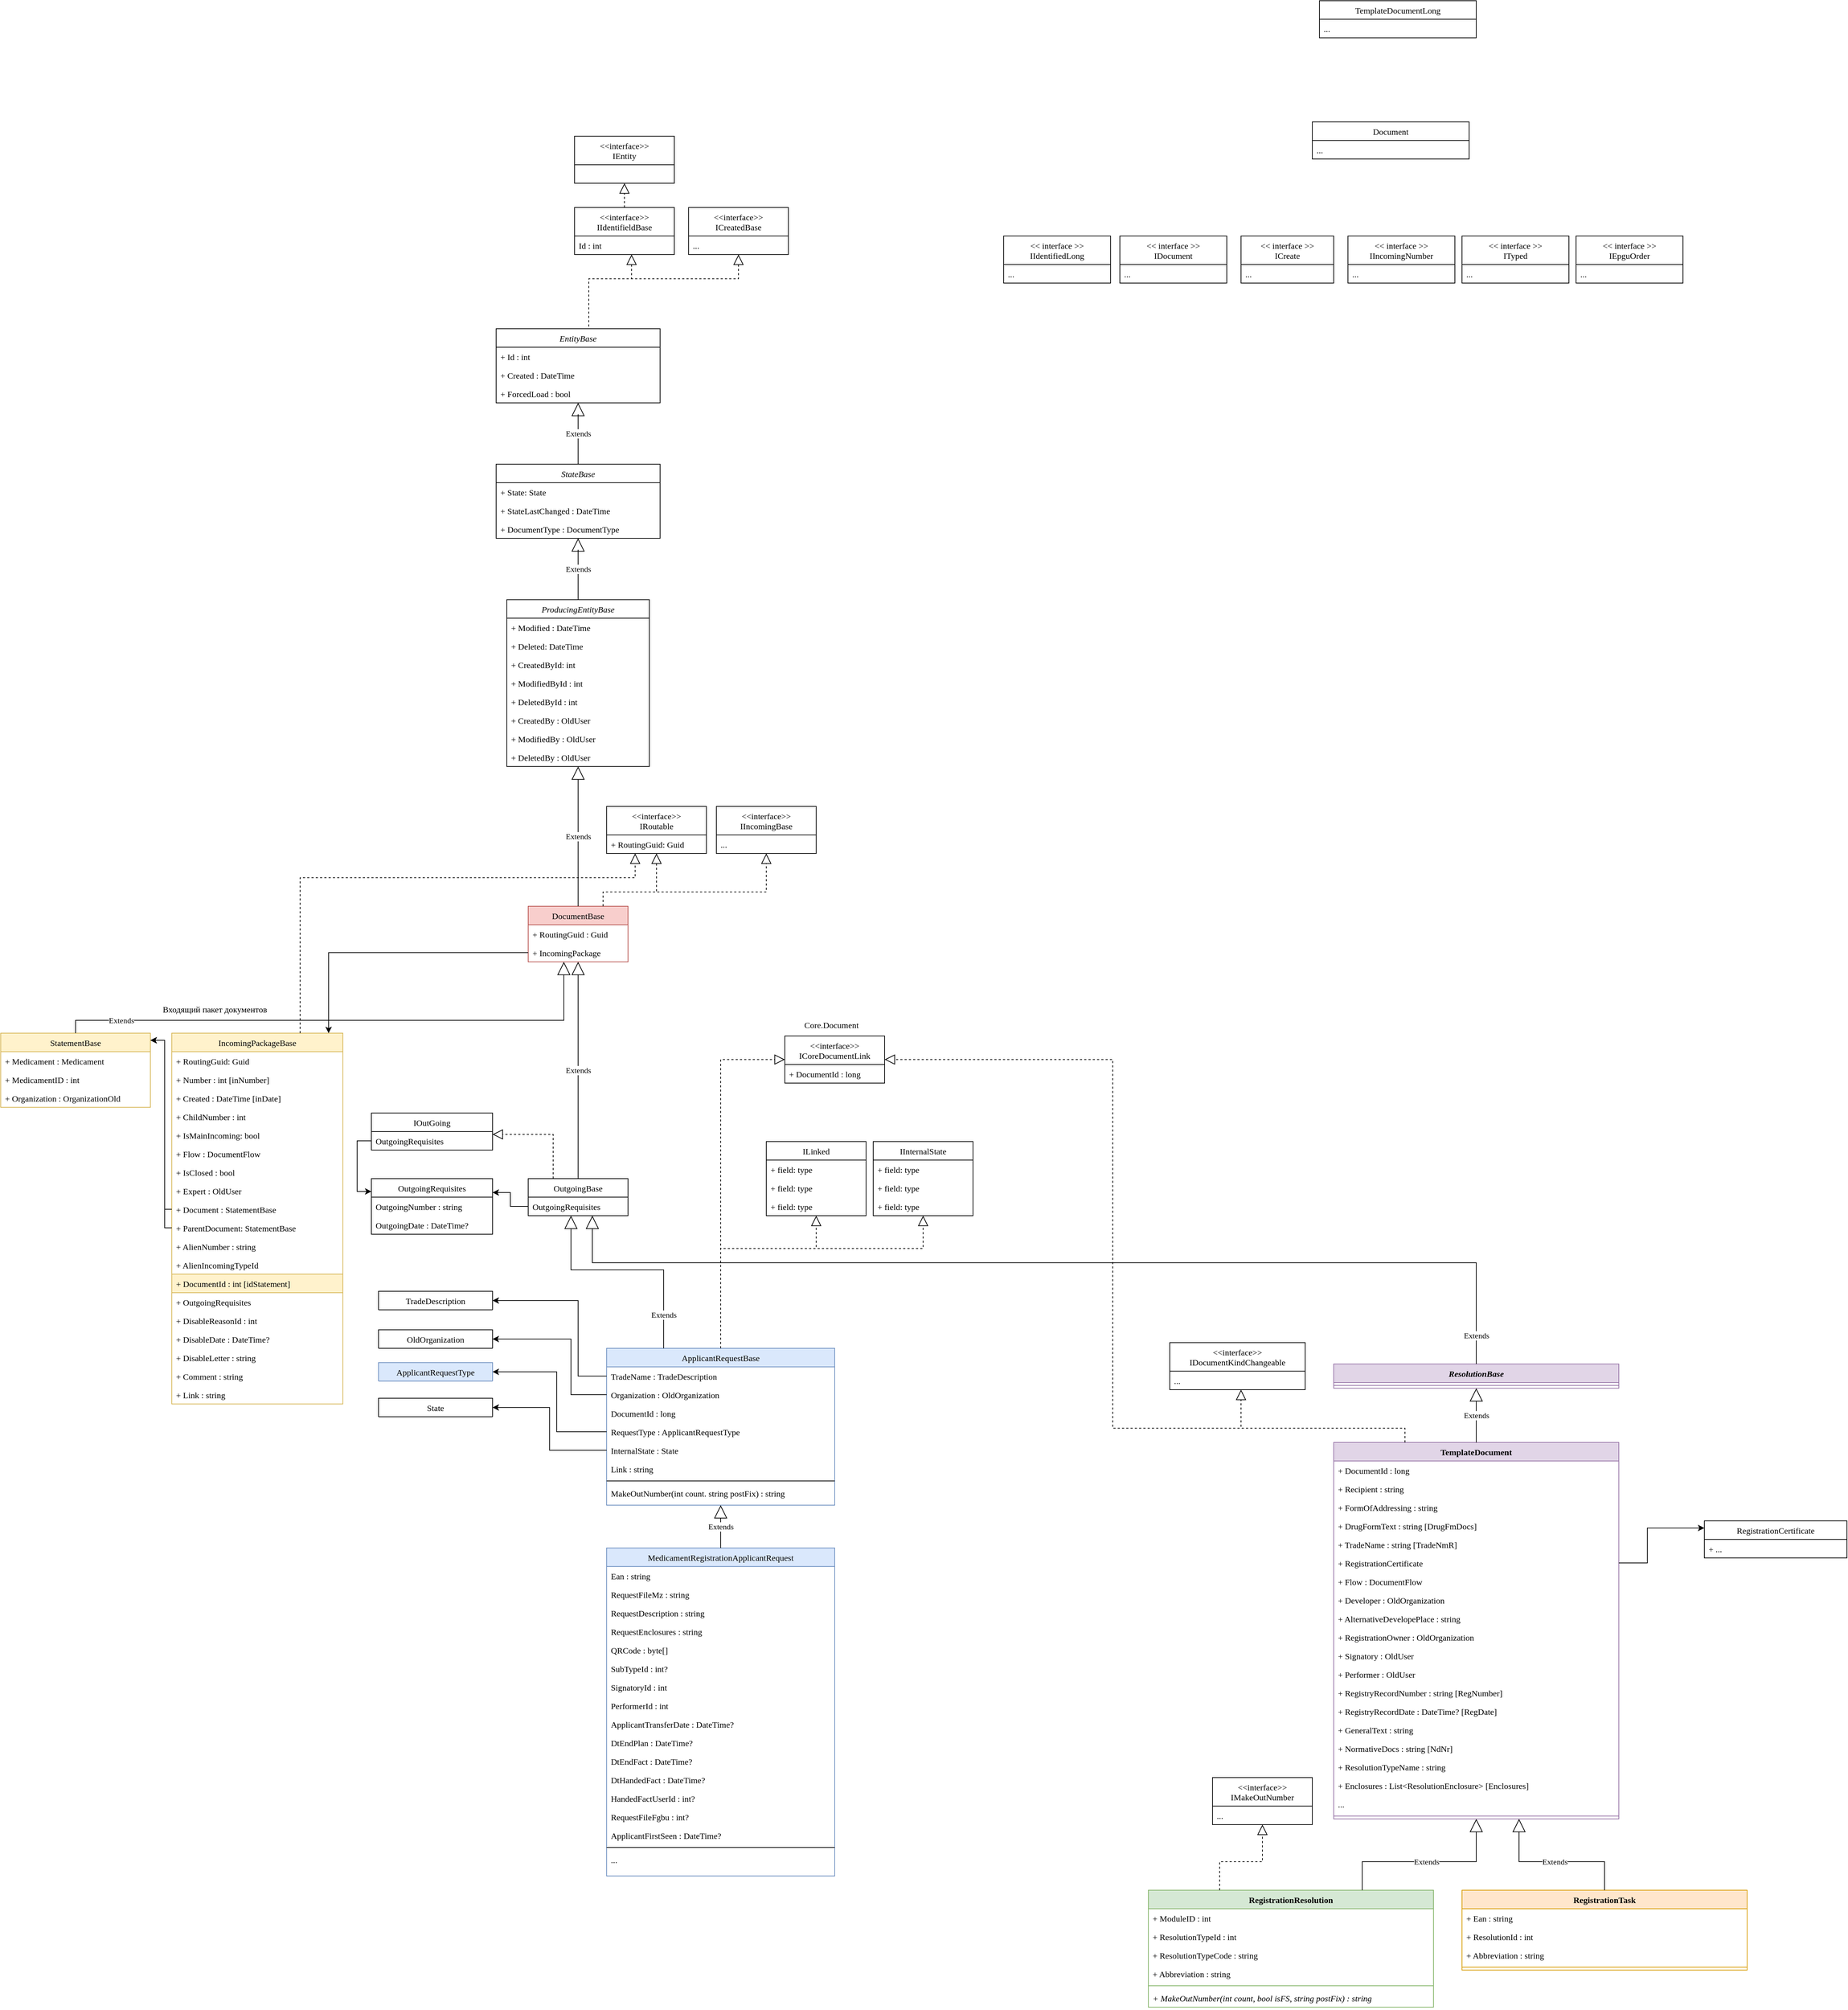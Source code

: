 <mxfile version="20.5.1" type="github" pages="2">
  <diagram id="7m0mALaloaVYS14Rym1W" name="Domain">
    <mxGraphModel dx="2426" dy="3153" grid="1" gridSize="10" guides="1" tooltips="1" connect="1" arrows="1" fold="1" page="1" pageScale="1" pageWidth="827" pageHeight="1169" math="0" shadow="0">
      <root>
        <mxCell id="0" />
        <mxCell id="1" parent="0" />
        <mxCell id="jdq2e6tJTYjd_MaPfxzf-1" value="ApplicantRequestBase" style="swimlane;fontStyle=0;align=center;verticalAlign=top;childLayout=stackLayout;horizontal=1;startSize=26;horizontalStack=0;resizeParent=1;resizeLast=0;collapsible=1;marginBottom=0;rounded=0;shadow=0;strokeWidth=1;fontFamily=Verdana;fillColor=#dae8fc;strokeColor=#6c8ebf;" vertex="1" parent="1">
          <mxGeometry x="120" y="120" width="320" height="220" as="geometry">
            <mxRectangle x="230" y="140" width="160" height="26" as="alternateBounds" />
          </mxGeometry>
        </mxCell>
        <mxCell id="jdq2e6tJTYjd_MaPfxzf-2" value="TradeName : TradeDescription" style="text;align=left;verticalAlign=top;spacingLeft=4;spacingRight=4;overflow=hidden;rotatable=0;points=[[0,0.5],[1,0.5]];portConstraint=eastwest;fontFamily=Verdana;" vertex="1" parent="jdq2e6tJTYjd_MaPfxzf-1">
          <mxGeometry y="26" width="320" height="26" as="geometry" />
        </mxCell>
        <mxCell id="jdq2e6tJTYjd_MaPfxzf-3" value="Organization : OldOrganization" style="text;align=left;verticalAlign=top;spacingLeft=4;spacingRight=4;overflow=hidden;rotatable=0;points=[[0,0.5],[1,0.5]];portConstraint=eastwest;rounded=0;shadow=0;html=0;fontFamily=Verdana;" vertex="1" parent="jdq2e6tJTYjd_MaPfxzf-1">
          <mxGeometry y="52" width="320" height="26" as="geometry" />
        </mxCell>
        <mxCell id="jdq2e6tJTYjd_MaPfxzf-4" value="DocumentId : long" style="text;align=left;verticalAlign=top;spacingLeft=4;spacingRight=4;overflow=hidden;rotatable=0;points=[[0,0.5],[1,0.5]];portConstraint=eastwest;rounded=0;shadow=0;html=0;fontFamily=Verdana;" vertex="1" parent="jdq2e6tJTYjd_MaPfxzf-1">
          <mxGeometry y="78" width="320" height="26" as="geometry" />
        </mxCell>
        <mxCell id="jdq2e6tJTYjd_MaPfxzf-5" value="RequestType : ApplicantRequestType" style="text;strokeColor=none;fillColor=none;align=left;verticalAlign=top;spacingLeft=4;spacingRight=4;overflow=hidden;rotatable=0;points=[[0,0.5],[1,0.5]];portConstraint=eastwest;fontFamily=Verdana;" vertex="1" parent="jdq2e6tJTYjd_MaPfxzf-1">
          <mxGeometry y="104" width="320" height="26" as="geometry" />
        </mxCell>
        <mxCell id="jdq2e6tJTYjd_MaPfxzf-6" value="InternalState : State" style="text;strokeColor=none;fillColor=none;align=left;verticalAlign=top;spacingLeft=4;spacingRight=4;overflow=hidden;rotatable=0;points=[[0,0.5],[1,0.5]];portConstraint=eastwest;fontFamily=Verdana;" vertex="1" parent="jdq2e6tJTYjd_MaPfxzf-1">
          <mxGeometry y="130" width="320" height="26" as="geometry" />
        </mxCell>
        <mxCell id="jdq2e6tJTYjd_MaPfxzf-7" value="Link : string" style="text;strokeColor=none;fillColor=none;align=left;verticalAlign=top;spacingLeft=4;spacingRight=4;overflow=hidden;rotatable=0;points=[[0,0.5],[1,0.5]];portConstraint=eastwest;fontFamily=Verdana;" vertex="1" parent="jdq2e6tJTYjd_MaPfxzf-1">
          <mxGeometry y="156" width="320" height="26" as="geometry" />
        </mxCell>
        <mxCell id="jdq2e6tJTYjd_MaPfxzf-8" value="" style="line;html=1;strokeWidth=1;align=left;verticalAlign=middle;spacingTop=-1;spacingLeft=3;spacingRight=3;rotatable=0;labelPosition=right;points=[];portConstraint=eastwest;fontFamily=Verdana;" vertex="1" parent="jdq2e6tJTYjd_MaPfxzf-1">
          <mxGeometry y="182" width="320" height="8" as="geometry" />
        </mxCell>
        <mxCell id="jdq2e6tJTYjd_MaPfxzf-9" value="MakeOutNumber(int count. string postFix) : string" style="text;align=left;verticalAlign=top;spacingLeft=4;spacingRight=4;overflow=hidden;rotatable=0;points=[[0,0.5],[1,0.5]];portConstraint=eastwest;fontFamily=Verdana;" vertex="1" parent="jdq2e6tJTYjd_MaPfxzf-1">
          <mxGeometry y="190" width="320" height="26" as="geometry" />
        </mxCell>
        <mxCell id="jdq2e6tJTYjd_MaPfxzf-10" value="TradeDescription" style="swimlane;fontStyle=0;align=center;verticalAlign=top;childLayout=stackLayout;horizontal=1;startSize=26;horizontalStack=0;resizeParent=1;resizeLast=0;collapsible=1;marginBottom=0;rounded=0;shadow=0;strokeWidth=1;fontFamily=Verdana;" vertex="1" collapsed="1" parent="1">
          <mxGeometry x="-200" y="40" width="160" height="26" as="geometry">
            <mxRectangle x="-170" y="70" width="160" height="90" as="alternateBounds" />
          </mxGeometry>
        </mxCell>
        <mxCell id="jdq2e6tJTYjd_MaPfxzf-11" value="Street" style="text;align=left;verticalAlign=top;spacingLeft=4;spacingRight=4;overflow=hidden;rotatable=0;points=[[0,0.5],[1,0.5]];portConstraint=eastwest;" vertex="1" parent="jdq2e6tJTYjd_MaPfxzf-10">
          <mxGeometry y="26" width="160" height="26" as="geometry" />
        </mxCell>
        <mxCell id="jdq2e6tJTYjd_MaPfxzf-12" value="" style="line;html=1;strokeWidth=1;align=left;verticalAlign=middle;spacingTop=-1;spacingLeft=3;spacingRight=3;rotatable=0;labelPosition=right;points=[];portConstraint=eastwest;" vertex="1" parent="jdq2e6tJTYjd_MaPfxzf-10">
          <mxGeometry y="52" width="160" height="8" as="geometry" />
        </mxCell>
        <mxCell id="jdq2e6tJTYjd_MaPfxzf-13" value="ff" style="text;align=left;verticalAlign=top;spacingLeft=4;spacingRight=4;overflow=hidden;rotatable=0;points=[[0,0.5],[1,0.5]];portConstraint=eastwest;" vertex="1" parent="jdq2e6tJTYjd_MaPfxzf-10">
          <mxGeometry y="60" width="160" height="26" as="geometry" />
        </mxCell>
        <mxCell id="jdq2e6tJTYjd_MaPfxzf-14" style="edgeStyle=orthogonalEdgeStyle;rounded=0;orthogonalLoop=1;jettySize=auto;html=1;entryX=1;entryY=0.5;entryDx=0;entryDy=0;fontFamily=Verdana;" edge="1" parent="1" source="jdq2e6tJTYjd_MaPfxzf-2" target="jdq2e6tJTYjd_MaPfxzf-10">
          <mxGeometry relative="1" as="geometry">
            <Array as="points">
              <mxPoint x="80" y="159" />
              <mxPoint x="80" y="53" />
            </Array>
          </mxGeometry>
        </mxCell>
        <mxCell id="jdq2e6tJTYjd_MaPfxzf-15" value="OldOrganization" style="swimlane;fontStyle=0;align=center;verticalAlign=top;childLayout=stackLayout;horizontal=1;startSize=26;horizontalStack=0;resizeParent=1;resizeLast=0;collapsible=1;marginBottom=0;rounded=0;shadow=0;strokeWidth=1;fontFamily=Verdana;" vertex="1" collapsed="1" parent="1">
          <mxGeometry x="-200" y="94" width="160" height="26" as="geometry">
            <mxRectangle x="-170" y="70" width="160" height="90" as="alternateBounds" />
          </mxGeometry>
        </mxCell>
        <mxCell id="jdq2e6tJTYjd_MaPfxzf-16" value="Street" style="text;align=left;verticalAlign=top;spacingLeft=4;spacingRight=4;overflow=hidden;rotatable=0;points=[[0,0.5],[1,0.5]];portConstraint=eastwest;" vertex="1" parent="jdq2e6tJTYjd_MaPfxzf-15">
          <mxGeometry y="26" width="160" height="26" as="geometry" />
        </mxCell>
        <mxCell id="jdq2e6tJTYjd_MaPfxzf-17" value="" style="line;html=1;strokeWidth=1;align=left;verticalAlign=middle;spacingTop=-1;spacingLeft=3;spacingRight=3;rotatable=0;labelPosition=right;points=[];portConstraint=eastwest;" vertex="1" parent="jdq2e6tJTYjd_MaPfxzf-15">
          <mxGeometry y="52" width="160" height="8" as="geometry" />
        </mxCell>
        <mxCell id="jdq2e6tJTYjd_MaPfxzf-18" value="ff" style="text;align=left;verticalAlign=top;spacingLeft=4;spacingRight=4;overflow=hidden;rotatable=0;points=[[0,0.5],[1,0.5]];portConstraint=eastwest;" vertex="1" parent="jdq2e6tJTYjd_MaPfxzf-15">
          <mxGeometry y="60" width="160" height="26" as="geometry" />
        </mxCell>
        <mxCell id="jdq2e6tJTYjd_MaPfxzf-19" style="edgeStyle=orthogonalEdgeStyle;rounded=0;orthogonalLoop=1;jettySize=auto;html=1;entryX=1;entryY=0.5;entryDx=0;entryDy=0;fontFamily=Verdana;" edge="1" parent="1" source="jdq2e6tJTYjd_MaPfxzf-3" target="jdq2e6tJTYjd_MaPfxzf-15">
          <mxGeometry relative="1" as="geometry">
            <Array as="points">
              <mxPoint x="70" y="185" />
              <mxPoint x="70" y="107" />
            </Array>
          </mxGeometry>
        </mxCell>
        <mxCell id="jdq2e6tJTYjd_MaPfxzf-20" value="ApplicantRequestType" style="swimlane;fontStyle=0;align=center;verticalAlign=top;childLayout=stackLayout;horizontal=1;startSize=26;horizontalStack=0;resizeParent=1;resizeLast=0;collapsible=1;marginBottom=0;rounded=0;shadow=0;strokeWidth=1;fillColor=#dae8fc;strokeColor=#6c8ebf;fontFamily=Verdana;" vertex="1" collapsed="1" parent="1">
          <mxGeometry x="-200" y="140" width="160" height="26" as="geometry">
            <mxRectangle x="-170" y="70" width="160" height="90" as="alternateBounds" />
          </mxGeometry>
        </mxCell>
        <mxCell id="jdq2e6tJTYjd_MaPfxzf-21" value="Street" style="text;align=left;verticalAlign=top;spacingLeft=4;spacingRight=4;overflow=hidden;rotatable=0;points=[[0,0.5],[1,0.5]];portConstraint=eastwest;" vertex="1" parent="jdq2e6tJTYjd_MaPfxzf-20">
          <mxGeometry y="26" width="160" height="26" as="geometry" />
        </mxCell>
        <mxCell id="jdq2e6tJTYjd_MaPfxzf-22" value="" style="line;html=1;strokeWidth=1;align=left;verticalAlign=middle;spacingTop=-1;spacingLeft=3;spacingRight=3;rotatable=0;labelPosition=right;points=[];portConstraint=eastwest;" vertex="1" parent="jdq2e6tJTYjd_MaPfxzf-20">
          <mxGeometry y="52" width="160" height="8" as="geometry" />
        </mxCell>
        <mxCell id="jdq2e6tJTYjd_MaPfxzf-23" value="ff" style="text;align=left;verticalAlign=top;spacingLeft=4;spacingRight=4;overflow=hidden;rotatable=0;points=[[0,0.5],[1,0.5]];portConstraint=eastwest;" vertex="1" parent="jdq2e6tJTYjd_MaPfxzf-20">
          <mxGeometry y="60" width="160" height="26" as="geometry" />
        </mxCell>
        <mxCell id="jdq2e6tJTYjd_MaPfxzf-24" style="edgeStyle=orthogonalEdgeStyle;rounded=0;orthogonalLoop=1;jettySize=auto;html=1;entryX=1;entryY=0.5;entryDx=0;entryDy=0;fontFamily=Verdana;" edge="1" parent="1" source="jdq2e6tJTYjd_MaPfxzf-5" target="jdq2e6tJTYjd_MaPfxzf-20">
          <mxGeometry relative="1" as="geometry">
            <Array as="points">
              <mxPoint x="50" y="237" />
              <mxPoint x="50" y="153" />
            </Array>
          </mxGeometry>
        </mxCell>
        <mxCell id="jdq2e6tJTYjd_MaPfxzf-25" value="State" style="swimlane;fontStyle=0;align=center;verticalAlign=top;childLayout=stackLayout;horizontal=1;startSize=26;horizontalStack=0;resizeParent=1;resizeLast=0;collapsible=1;marginBottom=0;rounded=0;shadow=0;strokeWidth=1;fontFamily=Verdana;" vertex="1" collapsed="1" parent="1">
          <mxGeometry x="-200" y="190" width="160" height="26" as="geometry">
            <mxRectangle x="-170" y="70" width="160" height="90" as="alternateBounds" />
          </mxGeometry>
        </mxCell>
        <mxCell id="jdq2e6tJTYjd_MaPfxzf-26" value="Street" style="text;align=left;verticalAlign=top;spacingLeft=4;spacingRight=4;overflow=hidden;rotatable=0;points=[[0,0.5],[1,0.5]];portConstraint=eastwest;" vertex="1" parent="jdq2e6tJTYjd_MaPfxzf-25">
          <mxGeometry y="26" width="160" height="26" as="geometry" />
        </mxCell>
        <mxCell id="jdq2e6tJTYjd_MaPfxzf-27" value="" style="line;html=1;strokeWidth=1;align=left;verticalAlign=middle;spacingTop=-1;spacingLeft=3;spacingRight=3;rotatable=0;labelPosition=right;points=[];portConstraint=eastwest;" vertex="1" parent="jdq2e6tJTYjd_MaPfxzf-25">
          <mxGeometry y="52" width="160" height="8" as="geometry" />
        </mxCell>
        <mxCell id="jdq2e6tJTYjd_MaPfxzf-28" value="ff" style="text;align=left;verticalAlign=top;spacingLeft=4;spacingRight=4;overflow=hidden;rotatable=0;points=[[0,0.5],[1,0.5]];portConstraint=eastwest;" vertex="1" parent="jdq2e6tJTYjd_MaPfxzf-25">
          <mxGeometry y="60" width="160" height="26" as="geometry" />
        </mxCell>
        <mxCell id="jdq2e6tJTYjd_MaPfxzf-29" style="edgeStyle=orthogonalEdgeStyle;rounded=0;orthogonalLoop=1;jettySize=auto;html=1;entryX=1;entryY=0.5;entryDx=0;entryDy=0;fontFamily=Verdana;" edge="1" parent="1" source="jdq2e6tJTYjd_MaPfxzf-6" target="jdq2e6tJTYjd_MaPfxzf-25">
          <mxGeometry relative="1" as="geometry" />
        </mxCell>
        <mxCell id="jdq2e6tJTYjd_MaPfxzf-30" value="OutgoingBase" style="swimlane;fontStyle=0;childLayout=stackLayout;horizontal=1;startSize=26;fillColor=none;horizontalStack=0;resizeParent=1;resizeParentMax=0;resizeLast=0;collapsible=1;marginBottom=0;fontFamily=Verdana;" vertex="1" parent="1">
          <mxGeometry x="10" y="-118" width="140" height="52" as="geometry">
            <mxRectangle x="10" y="-118" width="120" height="30" as="alternateBounds" />
          </mxGeometry>
        </mxCell>
        <mxCell id="jdq2e6tJTYjd_MaPfxzf-31" value="OutgoingRequisites" style="text;strokeColor=none;fillColor=none;align=left;verticalAlign=top;spacingLeft=4;spacingRight=4;overflow=hidden;rotatable=0;points=[[0,0.5],[1,0.5]];portConstraint=eastwest;fontFamily=Verdana;" vertex="1" parent="jdq2e6tJTYjd_MaPfxzf-30">
          <mxGeometry y="26" width="140" height="26" as="geometry" />
        </mxCell>
        <mxCell id="jdq2e6tJTYjd_MaPfxzf-32" value="ILinked" style="swimlane;fontStyle=0;childLayout=stackLayout;horizontal=1;startSize=26;fillColor=none;horizontalStack=0;resizeParent=1;resizeParentMax=0;resizeLast=0;collapsible=1;marginBottom=0;fontFamily=Verdana;" vertex="1" parent="1">
          <mxGeometry x="344" y="-170" width="140" height="104" as="geometry" />
        </mxCell>
        <mxCell id="jdq2e6tJTYjd_MaPfxzf-33" value="+ field: type" style="text;strokeColor=none;fillColor=none;align=left;verticalAlign=top;spacingLeft=4;spacingRight=4;overflow=hidden;rotatable=0;points=[[0,0.5],[1,0.5]];portConstraint=eastwest;fontFamily=Verdana;" vertex="1" parent="jdq2e6tJTYjd_MaPfxzf-32">
          <mxGeometry y="26" width="140" height="26" as="geometry" />
        </mxCell>
        <mxCell id="jdq2e6tJTYjd_MaPfxzf-34" value="+ field: type" style="text;strokeColor=none;fillColor=none;align=left;verticalAlign=top;spacingLeft=4;spacingRight=4;overflow=hidden;rotatable=0;points=[[0,0.5],[1,0.5]];portConstraint=eastwest;fontFamily=Verdana;" vertex="1" parent="jdq2e6tJTYjd_MaPfxzf-32">
          <mxGeometry y="52" width="140" height="26" as="geometry" />
        </mxCell>
        <mxCell id="jdq2e6tJTYjd_MaPfxzf-35" value="+ field: type" style="text;strokeColor=none;fillColor=none;align=left;verticalAlign=top;spacingLeft=4;spacingRight=4;overflow=hidden;rotatable=0;points=[[0,0.5],[1,0.5]];portConstraint=eastwest;fontFamily=Verdana;" vertex="1" parent="jdq2e6tJTYjd_MaPfxzf-32">
          <mxGeometry y="78" width="140" height="26" as="geometry" />
        </mxCell>
        <mxCell id="jdq2e6tJTYjd_MaPfxzf-36" value="IInternalState" style="swimlane;fontStyle=0;childLayout=stackLayout;horizontal=1;startSize=26;fillColor=none;horizontalStack=0;resizeParent=1;resizeParentMax=0;resizeLast=0;collapsible=1;marginBottom=0;fontFamily=Verdana;" vertex="1" parent="1">
          <mxGeometry x="494" y="-170" width="140" height="104" as="geometry" />
        </mxCell>
        <mxCell id="jdq2e6tJTYjd_MaPfxzf-37" value="+ field: type" style="text;strokeColor=none;fillColor=none;align=left;verticalAlign=top;spacingLeft=4;spacingRight=4;overflow=hidden;rotatable=0;points=[[0,0.5],[1,0.5]];portConstraint=eastwest;fontFamily=Verdana;" vertex="1" parent="jdq2e6tJTYjd_MaPfxzf-36">
          <mxGeometry y="26" width="140" height="26" as="geometry" />
        </mxCell>
        <mxCell id="jdq2e6tJTYjd_MaPfxzf-38" value="+ field: type" style="text;strokeColor=none;fillColor=none;align=left;verticalAlign=top;spacingLeft=4;spacingRight=4;overflow=hidden;rotatable=0;points=[[0,0.5],[1,0.5]];portConstraint=eastwest;fontFamily=Verdana;" vertex="1" parent="jdq2e6tJTYjd_MaPfxzf-36">
          <mxGeometry y="52" width="140" height="26" as="geometry" />
        </mxCell>
        <mxCell id="jdq2e6tJTYjd_MaPfxzf-39" value="+ field: type" style="text;strokeColor=none;fillColor=none;align=left;verticalAlign=top;spacingLeft=4;spacingRight=4;overflow=hidden;rotatable=0;points=[[0,0.5],[1,0.5]];portConstraint=eastwest;fontFamily=Verdana;" vertex="1" parent="jdq2e6tJTYjd_MaPfxzf-36">
          <mxGeometry y="78" width="140" height="26" as="geometry" />
        </mxCell>
        <mxCell id="jdq2e6tJTYjd_MaPfxzf-40" value="DocumentBase" style="swimlane;fontStyle=0;childLayout=stackLayout;horizontal=1;startSize=26;fillColor=#f8cecc;horizontalStack=0;resizeParent=1;resizeParentMax=0;resizeLast=0;collapsible=1;marginBottom=0;fontFamily=Verdana;strokeColor=#b85450;" vertex="1" parent="1">
          <mxGeometry x="10" y="-500" width="140" height="78" as="geometry" />
        </mxCell>
        <mxCell id="jdq2e6tJTYjd_MaPfxzf-41" value="+ RoutingGuid : Guid" style="text;strokeColor=none;fillColor=none;align=left;verticalAlign=top;spacingLeft=4;spacingRight=4;overflow=hidden;rotatable=0;points=[[0,0.5],[1,0.5]];portConstraint=eastwest;fontFamily=Verdana;" vertex="1" parent="jdq2e6tJTYjd_MaPfxzf-40">
          <mxGeometry y="26" width="140" height="26" as="geometry" />
        </mxCell>
        <mxCell id="jdq2e6tJTYjd_MaPfxzf-42" value="+ IncomingPackage" style="text;strokeColor=none;fillColor=none;align=left;verticalAlign=top;spacingLeft=4;spacingRight=4;overflow=hidden;rotatable=0;points=[[0,0.5],[1,0.5]];portConstraint=eastwest;fontFamily=Verdana;" vertex="1" parent="jdq2e6tJTYjd_MaPfxzf-40">
          <mxGeometry y="52" width="140" height="26" as="geometry" />
        </mxCell>
        <mxCell id="jdq2e6tJTYjd_MaPfxzf-43" value="OutgoingRequisites" style="swimlane;fontStyle=0;childLayout=stackLayout;horizontal=1;startSize=26;fillColor=none;horizontalStack=0;resizeParent=1;resizeParentMax=0;resizeLast=0;collapsible=1;marginBottom=0;fontFamily=Verdana;" vertex="1" parent="1">
          <mxGeometry x="-210" y="-118" width="170" height="78" as="geometry">
            <mxRectangle x="-210" y="-118" width="160" height="30" as="alternateBounds" />
          </mxGeometry>
        </mxCell>
        <mxCell id="jdq2e6tJTYjd_MaPfxzf-44" value="OutgoingNumber : string" style="text;strokeColor=none;fillColor=none;align=left;verticalAlign=top;spacingLeft=4;spacingRight=4;overflow=hidden;rotatable=0;points=[[0,0.5],[1,0.5]];portConstraint=eastwest;fontFamily=Verdana;" vertex="1" parent="jdq2e6tJTYjd_MaPfxzf-43">
          <mxGeometry y="26" width="170" height="26" as="geometry" />
        </mxCell>
        <mxCell id="jdq2e6tJTYjd_MaPfxzf-45" value="OutgoingDate : DateTime?" style="text;strokeColor=none;fillColor=none;align=left;verticalAlign=top;spacingLeft=4;spacingRight=4;overflow=hidden;rotatable=0;points=[[0,0.5],[1,0.5]];portConstraint=eastwest;fontFamily=Verdana;" vertex="1" parent="jdq2e6tJTYjd_MaPfxzf-43">
          <mxGeometry y="52" width="170" height="26" as="geometry" />
        </mxCell>
        <mxCell id="jdq2e6tJTYjd_MaPfxzf-46" style="edgeStyle=orthogonalEdgeStyle;rounded=0;orthogonalLoop=1;jettySize=auto;html=1;exitX=0;exitY=0.5;exitDx=0;exitDy=0;entryX=1;entryY=0.25;entryDx=0;entryDy=0;fontFamily=Verdana;" edge="1" parent="1" source="jdq2e6tJTYjd_MaPfxzf-31" target="jdq2e6tJTYjd_MaPfxzf-43">
          <mxGeometry relative="1" as="geometry" />
        </mxCell>
        <mxCell id="jdq2e6tJTYjd_MaPfxzf-47" value="IOutGoing" style="swimlane;fontStyle=0;childLayout=stackLayout;horizontal=1;startSize=26;fillColor=none;horizontalStack=0;resizeParent=1;resizeParentMax=0;resizeLast=0;collapsible=1;marginBottom=0;fontFamily=Verdana;" vertex="1" parent="1">
          <mxGeometry x="-210" y="-210" width="170" height="52" as="geometry">
            <mxRectangle x="-210" y="-210" width="100" height="30" as="alternateBounds" />
          </mxGeometry>
        </mxCell>
        <mxCell id="jdq2e6tJTYjd_MaPfxzf-48" value="OutgoingRequisites" style="text;strokeColor=none;fillColor=none;align=left;verticalAlign=top;spacingLeft=4;spacingRight=4;overflow=hidden;rotatable=0;points=[[0,0.5],[1,0.5]];portConstraint=eastwest;fontFamily=Verdana;" vertex="1" parent="jdq2e6tJTYjd_MaPfxzf-47">
          <mxGeometry y="26" width="170" height="26" as="geometry" />
        </mxCell>
        <mxCell id="jdq2e6tJTYjd_MaPfxzf-49" value="Extends" style="endArrow=block;endSize=16;endFill=0;html=1;rounded=0;fontFamily=Verdana;exitX=0.25;exitY=0;exitDx=0;exitDy=0;edgeStyle=orthogonalEdgeStyle;" edge="1" parent="1" source="jdq2e6tJTYjd_MaPfxzf-1" target="jdq2e6tJTYjd_MaPfxzf-30">
          <mxGeometry x="-0.704" width="160" relative="1" as="geometry">
            <mxPoint x="360" y="10" as="sourcePoint" />
            <mxPoint x="520" y="10" as="targetPoint" />
            <Array as="points">
              <mxPoint x="200" y="10" />
              <mxPoint x="70" y="10" />
            </Array>
            <mxPoint as="offset" />
          </mxGeometry>
        </mxCell>
        <mxCell id="jdq2e6tJTYjd_MaPfxzf-50" value="" style="endArrow=block;dashed=1;endFill=0;endSize=12;html=1;rounded=0;fontFamily=Verdana;edgeStyle=orthogonalEdgeStyle;exitX=0.5;exitY=0;exitDx=0;exitDy=0;" edge="1" parent="1" source="jdq2e6tJTYjd_MaPfxzf-1" target="jdq2e6tJTYjd_MaPfxzf-175">
          <mxGeometry width="160" relative="1" as="geometry">
            <mxPoint x="340" y="52.5" as="sourcePoint" />
            <mxPoint x="500" y="52.5" as="targetPoint" />
            <Array as="points">
              <mxPoint x="280" y="-285" />
            </Array>
          </mxGeometry>
        </mxCell>
        <mxCell id="jdq2e6tJTYjd_MaPfxzf-51" value="Extends" style="endArrow=block;endSize=16;endFill=0;html=1;rounded=0;fontFamily=Verdana;exitX=0.5;exitY=0;exitDx=0;exitDy=0;edgeStyle=orthogonalEdgeStyle;" edge="1" parent="1" source="jdq2e6tJTYjd_MaPfxzf-30" target="jdq2e6tJTYjd_MaPfxzf-40">
          <mxGeometry width="160" relative="1" as="geometry">
            <mxPoint x="210" y="130" as="sourcePoint" />
            <mxPoint x="90" y="-56" as="targetPoint" />
            <Array as="points">
              <mxPoint x="80" y="-260" />
              <mxPoint x="80" y="-260" />
            </Array>
          </mxGeometry>
        </mxCell>
        <mxCell id="jdq2e6tJTYjd_MaPfxzf-52" value="" style="endArrow=block;dashed=1;endFill=0;endSize=12;html=1;rounded=0;fontFamily=Verdana;edgeStyle=orthogonalEdgeStyle;exitX=0.5;exitY=0;exitDx=0;exitDy=0;" edge="1" parent="1" source="jdq2e6tJTYjd_MaPfxzf-1" target="jdq2e6tJTYjd_MaPfxzf-32">
          <mxGeometry width="160" relative="1" as="geometry">
            <mxPoint x="350" y="62.5" as="sourcePoint" />
            <mxPoint x="510" y="62.5" as="targetPoint" />
            <Array as="points">
              <mxPoint x="280" y="-20" />
              <mxPoint x="414" y="-20" />
            </Array>
          </mxGeometry>
        </mxCell>
        <mxCell id="jdq2e6tJTYjd_MaPfxzf-53" value="" style="endArrow=block;dashed=1;endFill=0;endSize=12;html=1;rounded=0;fontFamily=Verdana;edgeStyle=orthogonalEdgeStyle;exitX=0.5;exitY=0;exitDx=0;exitDy=0;" edge="1" parent="1" source="jdq2e6tJTYjd_MaPfxzf-1" target="jdq2e6tJTYjd_MaPfxzf-36">
          <mxGeometry width="160" relative="1" as="geometry">
            <mxPoint x="360" y="72.5" as="sourcePoint" />
            <mxPoint x="520" y="72.5" as="targetPoint" />
            <Array as="points">
              <mxPoint x="280" y="-20" />
              <mxPoint x="564" y="-20" />
            </Array>
          </mxGeometry>
        </mxCell>
        <mxCell id="jdq2e6tJTYjd_MaPfxzf-54" value="" style="endArrow=block;dashed=1;endFill=0;endSize=12;html=1;rounded=0;fontFamily=Verdana;edgeStyle=orthogonalEdgeStyle;exitX=0.25;exitY=0;exitDx=0;exitDy=0;" edge="1" parent="1" source="jdq2e6tJTYjd_MaPfxzf-30" target="jdq2e6tJTYjd_MaPfxzf-47">
          <mxGeometry width="160" relative="1" as="geometry">
            <mxPoint x="290" y="130" as="sourcePoint" />
            <mxPoint x="274" y="-56" as="targetPoint" />
            <Array as="points">
              <mxPoint x="45" y="-180" />
              <mxPoint x="-130" y="-180" />
            </Array>
          </mxGeometry>
        </mxCell>
        <mxCell id="jdq2e6tJTYjd_MaPfxzf-55" value="IncomingPackageBase" style="swimlane;fontStyle=0;childLayout=stackLayout;horizontal=1;startSize=26;fillColor=#fff2cc;horizontalStack=0;resizeParent=1;resizeParentMax=0;resizeLast=0;collapsible=1;marginBottom=0;fontFamily=Verdana;strokeColor=#d6b656;" vertex="1" parent="1">
          <mxGeometry x="-490" y="-322" width="240" height="520" as="geometry">
            <mxRectangle x="-210" y="-330" width="170" height="30" as="alternateBounds" />
          </mxGeometry>
        </mxCell>
        <mxCell id="jdq2e6tJTYjd_MaPfxzf-56" value="+ RoutingGuid: Guid" style="text;strokeColor=none;fillColor=none;align=left;verticalAlign=top;spacingLeft=4;spacingRight=4;overflow=hidden;rotatable=0;points=[[0,0.5],[1,0.5]];portConstraint=eastwest;fontFamily=Verdana;" vertex="1" parent="jdq2e6tJTYjd_MaPfxzf-55">
          <mxGeometry y="26" width="240" height="26" as="geometry" />
        </mxCell>
        <mxCell id="jdq2e6tJTYjd_MaPfxzf-57" value="+ Number : int [inNumber]" style="text;strokeColor=none;fillColor=none;align=left;verticalAlign=top;spacingLeft=4;spacingRight=4;overflow=hidden;rotatable=0;points=[[0,0.5],[1,0.5]];portConstraint=eastwest;fontFamily=Verdana;" vertex="1" parent="jdq2e6tJTYjd_MaPfxzf-55">
          <mxGeometry y="52" width="240" height="26" as="geometry" />
        </mxCell>
        <mxCell id="jdq2e6tJTYjd_MaPfxzf-58" value="+ Created : DateTime [inDate]" style="text;strokeColor=none;fillColor=none;align=left;verticalAlign=top;spacingLeft=4;spacingRight=4;overflow=hidden;rotatable=0;points=[[0,0.5],[1,0.5]];portConstraint=eastwest;fontFamily=Verdana;" vertex="1" parent="jdq2e6tJTYjd_MaPfxzf-55">
          <mxGeometry y="78" width="240" height="26" as="geometry" />
        </mxCell>
        <mxCell id="jdq2e6tJTYjd_MaPfxzf-59" value="+ ChildNumber : int" style="text;strokeColor=none;fillColor=none;align=left;verticalAlign=top;spacingLeft=4;spacingRight=4;overflow=hidden;rotatable=0;points=[[0,0.5],[1,0.5]];portConstraint=eastwest;fontFamily=Verdana;" vertex="1" parent="jdq2e6tJTYjd_MaPfxzf-55">
          <mxGeometry y="104" width="240" height="26" as="geometry" />
        </mxCell>
        <mxCell id="jdq2e6tJTYjd_MaPfxzf-60" value="+ IsMainIncoming: bool" style="text;strokeColor=none;fillColor=none;align=left;verticalAlign=top;spacingLeft=4;spacingRight=4;overflow=hidden;rotatable=0;points=[[0,0.5],[1,0.5]];portConstraint=eastwest;fontFamily=Verdana;" vertex="1" parent="jdq2e6tJTYjd_MaPfxzf-55">
          <mxGeometry y="130" width="240" height="26" as="geometry" />
        </mxCell>
        <mxCell id="jdq2e6tJTYjd_MaPfxzf-61" value="+ Flow : DocumentFlow" style="text;strokeColor=none;fillColor=none;align=left;verticalAlign=top;spacingLeft=4;spacingRight=4;overflow=hidden;rotatable=0;points=[[0,0.5],[1,0.5]];portConstraint=eastwest;fontFamily=Verdana;" vertex="1" parent="jdq2e6tJTYjd_MaPfxzf-55">
          <mxGeometry y="156" width="240" height="26" as="geometry" />
        </mxCell>
        <mxCell id="jdq2e6tJTYjd_MaPfxzf-62" value="+ IsClosed : bool" style="text;strokeColor=none;fillColor=none;align=left;verticalAlign=top;spacingLeft=4;spacingRight=4;overflow=hidden;rotatable=0;points=[[0,0.5],[1,0.5]];portConstraint=eastwest;fontFamily=Verdana;" vertex="1" parent="jdq2e6tJTYjd_MaPfxzf-55">
          <mxGeometry y="182" width="240" height="26" as="geometry" />
        </mxCell>
        <mxCell id="jdq2e6tJTYjd_MaPfxzf-63" value="+ Expert : OldUser" style="text;strokeColor=none;fillColor=none;align=left;verticalAlign=top;spacingLeft=4;spacingRight=4;overflow=hidden;rotatable=0;points=[[0,0.5],[1,0.5]];portConstraint=eastwest;fontFamily=Verdana;" vertex="1" parent="jdq2e6tJTYjd_MaPfxzf-55">
          <mxGeometry y="208" width="240" height="26" as="geometry" />
        </mxCell>
        <mxCell id="jdq2e6tJTYjd_MaPfxzf-64" value="+ Document : StatementBase" style="text;strokeColor=none;fillColor=none;align=left;verticalAlign=top;spacingLeft=4;spacingRight=4;overflow=hidden;rotatable=0;points=[[0,0.5],[1,0.5]];portConstraint=eastwest;fontFamily=Verdana;" vertex="1" parent="jdq2e6tJTYjd_MaPfxzf-55">
          <mxGeometry y="234" width="240" height="26" as="geometry" />
        </mxCell>
        <mxCell id="jdq2e6tJTYjd_MaPfxzf-65" value="+ ParentDocument: StatementBase" style="text;strokeColor=none;fillColor=none;align=left;verticalAlign=top;spacingLeft=4;spacingRight=4;overflow=hidden;rotatable=0;points=[[0,0.5],[1,0.5]];portConstraint=eastwest;fontFamily=Verdana;" vertex="1" parent="jdq2e6tJTYjd_MaPfxzf-55">
          <mxGeometry y="260" width="240" height="26" as="geometry" />
        </mxCell>
        <mxCell id="jdq2e6tJTYjd_MaPfxzf-66" value="+ AlienNumber : string" style="text;strokeColor=none;fillColor=none;align=left;verticalAlign=top;spacingLeft=4;spacingRight=4;overflow=hidden;rotatable=0;points=[[0,0.5],[1,0.5]];portConstraint=eastwest;fontFamily=Verdana;" vertex="1" parent="jdq2e6tJTYjd_MaPfxzf-55">
          <mxGeometry y="286" width="240" height="26" as="geometry" />
        </mxCell>
        <mxCell id="jdq2e6tJTYjd_MaPfxzf-67" value="+ AlienIncomingTypeId" style="text;strokeColor=none;fillColor=none;align=left;verticalAlign=top;spacingLeft=4;spacingRight=4;overflow=hidden;rotatable=0;points=[[0,0.5],[1,0.5]];portConstraint=eastwest;fontFamily=Verdana;" vertex="1" parent="jdq2e6tJTYjd_MaPfxzf-55">
          <mxGeometry y="312" width="240" height="26" as="geometry" />
        </mxCell>
        <mxCell id="jdq2e6tJTYjd_MaPfxzf-68" value="+ DocumentId : int [idStatement]" style="text;strokeColor=#d6b656;fillColor=#fff2cc;align=left;verticalAlign=top;spacingLeft=4;spacingRight=4;overflow=hidden;rotatable=0;points=[[0,0.5],[1,0.5]];portConstraint=eastwest;fontFamily=Verdana;" vertex="1" parent="jdq2e6tJTYjd_MaPfxzf-55">
          <mxGeometry y="338" width="240" height="26" as="geometry" />
        </mxCell>
        <mxCell id="jdq2e6tJTYjd_MaPfxzf-69" value="+ OutgoingRequisites" style="text;strokeColor=none;fillColor=none;align=left;verticalAlign=top;spacingLeft=4;spacingRight=4;overflow=hidden;rotatable=0;points=[[0,0.5],[1,0.5]];portConstraint=eastwest;fontFamily=Verdana;" vertex="1" parent="jdq2e6tJTYjd_MaPfxzf-55">
          <mxGeometry y="364" width="240" height="26" as="geometry" />
        </mxCell>
        <mxCell id="jdq2e6tJTYjd_MaPfxzf-70" value="+ DisableReasonId : int" style="text;strokeColor=none;fillColor=none;align=left;verticalAlign=top;spacingLeft=4;spacingRight=4;overflow=hidden;rotatable=0;points=[[0,0.5],[1,0.5]];portConstraint=eastwest;fontFamily=Verdana;" vertex="1" parent="jdq2e6tJTYjd_MaPfxzf-55">
          <mxGeometry y="390" width="240" height="26" as="geometry" />
        </mxCell>
        <mxCell id="jdq2e6tJTYjd_MaPfxzf-71" value="+ DisableDate : DateTime?" style="text;strokeColor=none;fillColor=none;align=left;verticalAlign=top;spacingLeft=4;spacingRight=4;overflow=hidden;rotatable=0;points=[[0,0.5],[1,0.5]];portConstraint=eastwest;fontFamily=Verdana;" vertex="1" parent="jdq2e6tJTYjd_MaPfxzf-55">
          <mxGeometry y="416" width="240" height="26" as="geometry" />
        </mxCell>
        <mxCell id="jdq2e6tJTYjd_MaPfxzf-72" value="+ DisableLetter : string" style="text;strokeColor=none;fillColor=none;align=left;verticalAlign=top;spacingLeft=4;spacingRight=4;overflow=hidden;rotatable=0;points=[[0,0.5],[1,0.5]];portConstraint=eastwest;fontFamily=Verdana;" vertex="1" parent="jdq2e6tJTYjd_MaPfxzf-55">
          <mxGeometry y="442" width="240" height="26" as="geometry" />
        </mxCell>
        <mxCell id="jdq2e6tJTYjd_MaPfxzf-73" value="+ Comment : string" style="text;strokeColor=none;fillColor=none;align=left;verticalAlign=top;spacingLeft=4;spacingRight=4;overflow=hidden;rotatable=0;points=[[0,0.5],[1,0.5]];portConstraint=eastwest;fontFamily=Verdana;" vertex="1" parent="jdq2e6tJTYjd_MaPfxzf-55">
          <mxGeometry y="468" width="240" height="26" as="geometry" />
        </mxCell>
        <mxCell id="jdq2e6tJTYjd_MaPfxzf-74" value="+ Link : string" style="text;strokeColor=none;fillColor=none;align=left;verticalAlign=top;spacingLeft=4;spacingRight=4;overflow=hidden;rotatable=0;points=[[0,0.5],[1,0.5]];portConstraint=eastwest;fontFamily=Verdana;" vertex="1" parent="jdq2e6tJTYjd_MaPfxzf-55">
          <mxGeometry y="494" width="240" height="26" as="geometry" />
        </mxCell>
        <mxCell id="jdq2e6tJTYjd_MaPfxzf-75" value="ProducingEntityBase" style="swimlane;fontStyle=2;childLayout=stackLayout;horizontal=1;startSize=26;fillColor=none;horizontalStack=0;resizeParent=1;resizeParentMax=0;resizeLast=0;collapsible=1;marginBottom=0;fontFamily=Verdana;" vertex="1" parent="1">
          <mxGeometry x="-20" y="-930" width="200" height="234" as="geometry" />
        </mxCell>
        <mxCell id="jdq2e6tJTYjd_MaPfxzf-76" value="+ Modified : DateTime" style="text;strokeColor=none;fillColor=none;align=left;verticalAlign=top;spacingLeft=4;spacingRight=4;overflow=hidden;rotatable=0;points=[[0,0.5],[1,0.5]];portConstraint=eastwest;fontFamily=Verdana;" vertex="1" parent="jdq2e6tJTYjd_MaPfxzf-75">
          <mxGeometry y="26" width="200" height="26" as="geometry" />
        </mxCell>
        <mxCell id="jdq2e6tJTYjd_MaPfxzf-77" value="+ Deleted: DateTime" style="text;strokeColor=none;fillColor=none;align=left;verticalAlign=top;spacingLeft=4;spacingRight=4;overflow=hidden;rotatable=0;points=[[0,0.5],[1,0.5]];portConstraint=eastwest;fontFamily=Verdana;" vertex="1" parent="jdq2e6tJTYjd_MaPfxzf-75">
          <mxGeometry y="52" width="200" height="26" as="geometry" />
        </mxCell>
        <mxCell id="jdq2e6tJTYjd_MaPfxzf-78" value="+ CreatedById: int" style="text;strokeColor=none;fillColor=none;align=left;verticalAlign=top;spacingLeft=4;spacingRight=4;overflow=hidden;rotatable=0;points=[[0,0.5],[1,0.5]];portConstraint=eastwest;fontFamily=Verdana;" vertex="1" parent="jdq2e6tJTYjd_MaPfxzf-75">
          <mxGeometry y="78" width="200" height="26" as="geometry" />
        </mxCell>
        <mxCell id="jdq2e6tJTYjd_MaPfxzf-79" value="+ ModifiedById : int" style="text;strokeColor=none;fillColor=none;align=left;verticalAlign=top;spacingLeft=4;spacingRight=4;overflow=hidden;rotatable=0;points=[[0,0.5],[1,0.5]];portConstraint=eastwest;fontFamily=Verdana;" vertex="1" parent="jdq2e6tJTYjd_MaPfxzf-75">
          <mxGeometry y="104" width="200" height="26" as="geometry" />
        </mxCell>
        <mxCell id="jdq2e6tJTYjd_MaPfxzf-80" value="+ DeletedById : int" style="text;strokeColor=none;fillColor=none;align=left;verticalAlign=top;spacingLeft=4;spacingRight=4;overflow=hidden;rotatable=0;points=[[0,0.5],[1,0.5]];portConstraint=eastwest;fontFamily=Verdana;" vertex="1" parent="jdq2e6tJTYjd_MaPfxzf-75">
          <mxGeometry y="130" width="200" height="26" as="geometry" />
        </mxCell>
        <mxCell id="jdq2e6tJTYjd_MaPfxzf-81" value="+ CreatedBy : OldUser" style="text;strokeColor=none;fillColor=none;align=left;verticalAlign=top;spacingLeft=4;spacingRight=4;overflow=hidden;rotatable=0;points=[[0,0.5],[1,0.5]];portConstraint=eastwest;fontFamily=Verdana;" vertex="1" parent="jdq2e6tJTYjd_MaPfxzf-75">
          <mxGeometry y="156" width="200" height="26" as="geometry" />
        </mxCell>
        <mxCell id="jdq2e6tJTYjd_MaPfxzf-82" value="+ ModifiedBy : OldUser" style="text;strokeColor=none;fillColor=none;align=left;verticalAlign=top;spacingLeft=4;spacingRight=4;overflow=hidden;rotatable=0;points=[[0,0.5],[1,0.5]];portConstraint=eastwest;fontFamily=Verdana;" vertex="1" parent="jdq2e6tJTYjd_MaPfxzf-75">
          <mxGeometry y="182" width="200" height="26" as="geometry" />
        </mxCell>
        <mxCell id="jdq2e6tJTYjd_MaPfxzf-83" value="+ DeletedBy : OldUser" style="text;strokeColor=none;fillColor=none;align=left;verticalAlign=top;spacingLeft=4;spacingRight=4;overflow=hidden;rotatable=0;points=[[0,0.5],[1,0.5]];portConstraint=eastwest;fontFamily=Verdana;" vertex="1" parent="jdq2e6tJTYjd_MaPfxzf-75">
          <mxGeometry y="208" width="200" height="26" as="geometry" />
        </mxCell>
        <mxCell id="jdq2e6tJTYjd_MaPfxzf-84" value="&lt;&lt;interface&gt;&gt;&#xa;IRoutable" style="swimlane;fontStyle=0;childLayout=stackLayout;horizontal=1;startSize=40;fillColor=none;horizontalStack=0;resizeParent=1;resizeParentMax=0;resizeLast=0;collapsible=1;marginBottom=0;fontFamily=Verdana;" vertex="1" parent="1">
          <mxGeometry x="120" y="-640" width="140" height="66" as="geometry" />
        </mxCell>
        <mxCell id="jdq2e6tJTYjd_MaPfxzf-85" value="+ RoutingGuid: Guid" style="text;strokeColor=none;fillColor=none;align=left;verticalAlign=top;spacingLeft=4;spacingRight=4;overflow=hidden;rotatable=0;points=[[0,0.5],[1,0.5]];portConstraint=eastwest;fontFamily=Verdana;" vertex="1" parent="jdq2e6tJTYjd_MaPfxzf-84">
          <mxGeometry y="40" width="140" height="26" as="geometry" />
        </mxCell>
        <mxCell id="jdq2e6tJTYjd_MaPfxzf-86" value="&lt;&lt;interface&gt;&gt;&#xa;IIncomingBase" style="swimlane;fontStyle=0;childLayout=stackLayout;horizontal=1;startSize=40;fillColor=none;horizontalStack=0;resizeParent=1;resizeParentMax=0;resizeLast=0;collapsible=1;marginBottom=0;fontFamily=Verdana;" vertex="1" parent="1">
          <mxGeometry x="274" y="-640" width="140" height="66" as="geometry" />
        </mxCell>
        <mxCell id="jdq2e6tJTYjd_MaPfxzf-87" value="..." style="text;strokeColor=none;fillColor=none;align=left;verticalAlign=top;spacingLeft=4;spacingRight=4;overflow=hidden;rotatable=0;points=[[0,0.5],[1,0.5]];portConstraint=eastwest;fontFamily=Verdana;" vertex="1" parent="jdq2e6tJTYjd_MaPfxzf-86">
          <mxGeometry y="40" width="140" height="26" as="geometry" />
        </mxCell>
        <mxCell id="jdq2e6tJTYjd_MaPfxzf-88" value="Extends" style="endArrow=block;endSize=16;endFill=0;html=1;rounded=0;fontFamily=Verdana;exitX=0.5;exitY=0;exitDx=0;exitDy=0;edgeStyle=orthogonalEdgeStyle;" edge="1" parent="1" source="jdq2e6tJTYjd_MaPfxzf-40" target="jdq2e6tJTYjd_MaPfxzf-75">
          <mxGeometry width="160" relative="1" as="geometry">
            <mxPoint x="90" y="-108" as="sourcePoint" />
            <mxPoint y="-272" as="targetPoint" />
            <Array as="points">
              <mxPoint x="80" y="-620" />
              <mxPoint x="80" y="-620" />
            </Array>
          </mxGeometry>
        </mxCell>
        <mxCell id="jdq2e6tJTYjd_MaPfxzf-89" style="edgeStyle=orthogonalEdgeStyle;rounded=0;orthogonalLoop=1;jettySize=auto;html=1;exitX=0;exitY=0.5;exitDx=0;exitDy=0;fontFamily=Verdana;" edge="1" parent="1" source="jdq2e6tJTYjd_MaPfxzf-42" target="jdq2e6tJTYjd_MaPfxzf-55">
          <mxGeometry relative="1" as="geometry">
            <Array as="points">
              <mxPoint x="-270" y="-435" />
            </Array>
          </mxGeometry>
        </mxCell>
        <mxCell id="jdq2e6tJTYjd_MaPfxzf-90" value="" style="endArrow=block;dashed=1;endFill=0;endSize=12;html=1;rounded=0;fontFamily=Verdana;edgeStyle=orthogonalEdgeStyle;exitX=0.75;exitY=0;exitDx=0;exitDy=0;" edge="1" parent="1" source="jdq2e6tJTYjd_MaPfxzf-40" target="jdq2e6tJTYjd_MaPfxzf-84">
          <mxGeometry width="160" relative="1" as="geometry">
            <mxPoint x="125" y="-108" as="sourcePoint" />
            <mxPoint x="190" y="-246" as="targetPoint" />
            <Array as="points">
              <mxPoint x="115" y="-520" />
              <mxPoint x="190" y="-520" />
            </Array>
          </mxGeometry>
        </mxCell>
        <mxCell id="jdq2e6tJTYjd_MaPfxzf-91" value="" style="endArrow=block;dashed=1;endFill=0;endSize=12;html=1;rounded=0;fontFamily=Verdana;edgeStyle=orthogonalEdgeStyle;exitX=0.75;exitY=0;exitDx=0;exitDy=0;" edge="1" parent="1" source="jdq2e6tJTYjd_MaPfxzf-40" target="jdq2e6tJTYjd_MaPfxzf-86">
          <mxGeometry width="160" relative="1" as="geometry">
            <mxPoint x="35" y="-350" as="sourcePoint" />
            <mxPoint x="120" y="-484" as="targetPoint" />
            <Array as="points">
              <mxPoint x="115" y="-520" />
              <mxPoint x="344" y="-520" />
            </Array>
          </mxGeometry>
        </mxCell>
        <mxCell id="jdq2e6tJTYjd_MaPfxzf-92" value="" style="endArrow=block;dashed=1;endFill=0;endSize=12;html=1;rounded=0;fontFamily=Verdana;edgeStyle=orthogonalEdgeStyle;exitX=0.75;exitY=0;exitDx=0;exitDy=0;" edge="1" parent="1" source="jdq2e6tJTYjd_MaPfxzf-55" target="jdq2e6tJTYjd_MaPfxzf-84">
          <mxGeometry width="160" relative="1" as="geometry">
            <mxPoint x="35" y="-350" as="sourcePoint" />
            <mxPoint x="120" y="-644.0" as="targetPoint" />
            <Array as="points">
              <mxPoint x="-310" y="-540" />
              <mxPoint x="160" y="-540" />
            </Array>
          </mxGeometry>
        </mxCell>
        <mxCell id="jdq2e6tJTYjd_MaPfxzf-93" value="StateBase" style="swimlane;fontStyle=2;childLayout=stackLayout;horizontal=1;startSize=26;fillColor=none;horizontalStack=0;resizeParent=1;resizeParentMax=0;resizeLast=0;collapsible=1;marginBottom=0;fontFamily=Verdana;" vertex="1" parent="1">
          <mxGeometry x="-35" y="-1120" width="230" height="104" as="geometry" />
        </mxCell>
        <mxCell id="jdq2e6tJTYjd_MaPfxzf-94" value="+ State: State" style="text;strokeColor=none;fillColor=none;align=left;verticalAlign=top;spacingLeft=4;spacingRight=4;overflow=hidden;rotatable=0;points=[[0,0.5],[1,0.5]];portConstraint=eastwest;fontFamily=Verdana;" vertex="1" parent="jdq2e6tJTYjd_MaPfxzf-93">
          <mxGeometry y="26" width="230" height="26" as="geometry" />
        </mxCell>
        <mxCell id="jdq2e6tJTYjd_MaPfxzf-95" value="+ StateLastChanged : DateTime" style="text;strokeColor=none;fillColor=none;align=left;verticalAlign=top;spacingLeft=4;spacingRight=4;overflow=hidden;rotatable=0;points=[[0,0.5],[1,0.5]];portConstraint=eastwest;fontFamily=Verdana;" vertex="1" parent="jdq2e6tJTYjd_MaPfxzf-93">
          <mxGeometry y="52" width="230" height="26" as="geometry" />
        </mxCell>
        <mxCell id="jdq2e6tJTYjd_MaPfxzf-96" value="+ DocumentType : DocumentType" style="text;strokeColor=none;fillColor=none;align=left;verticalAlign=top;spacingLeft=4;spacingRight=4;overflow=hidden;rotatable=0;points=[[0,0.5],[1,0.5]];portConstraint=eastwest;fontFamily=Verdana;" vertex="1" parent="jdq2e6tJTYjd_MaPfxzf-93">
          <mxGeometry y="78" width="230" height="26" as="geometry" />
        </mxCell>
        <mxCell id="jdq2e6tJTYjd_MaPfxzf-97" value="Extends" style="endArrow=block;endSize=16;endFill=0;html=1;rounded=0;fontFamily=Verdana;exitX=0.5;exitY=0;exitDx=0;exitDy=0;edgeStyle=orthogonalEdgeStyle;" edge="1" parent="1" source="jdq2e6tJTYjd_MaPfxzf-75" target="jdq2e6tJTYjd_MaPfxzf-93">
          <mxGeometry width="160" relative="1" as="geometry">
            <mxPoint x="-10" y="-976" as="sourcePoint" />
            <mxPoint x="-100" y="-1140" as="targetPoint" />
            <Array as="points">
              <mxPoint x="80" y="-1000" />
              <mxPoint x="80" y="-1000" />
            </Array>
          </mxGeometry>
        </mxCell>
        <mxCell id="jdq2e6tJTYjd_MaPfxzf-98" value="EntityBase" style="swimlane;fontStyle=2;childLayout=stackLayout;horizontal=1;startSize=26;fillColor=none;horizontalStack=0;resizeParent=1;resizeParentMax=0;resizeLast=0;collapsible=1;marginBottom=0;fontFamily=Verdana;" vertex="1" parent="1">
          <mxGeometry x="-35" y="-1310" width="230" height="104" as="geometry" />
        </mxCell>
        <mxCell id="jdq2e6tJTYjd_MaPfxzf-99" value="+ Id : int" style="text;strokeColor=none;fillColor=none;align=left;verticalAlign=top;spacingLeft=4;spacingRight=4;overflow=hidden;rotatable=0;points=[[0,0.5],[1,0.5]];portConstraint=eastwest;fontFamily=Verdana;" vertex="1" parent="jdq2e6tJTYjd_MaPfxzf-98">
          <mxGeometry y="26" width="230" height="26" as="geometry" />
        </mxCell>
        <mxCell id="jdq2e6tJTYjd_MaPfxzf-100" value="+ Created : DateTime" style="text;strokeColor=none;fillColor=none;align=left;verticalAlign=top;spacingLeft=4;spacingRight=4;overflow=hidden;rotatable=0;points=[[0,0.5],[1,0.5]];portConstraint=eastwest;fontFamily=Verdana;" vertex="1" parent="jdq2e6tJTYjd_MaPfxzf-98">
          <mxGeometry y="52" width="230" height="26" as="geometry" />
        </mxCell>
        <mxCell id="jdq2e6tJTYjd_MaPfxzf-101" value="+ ForcedLoad : bool" style="text;strokeColor=none;fillColor=none;align=left;verticalAlign=top;spacingLeft=4;spacingRight=4;overflow=hidden;rotatable=0;points=[[0,0.5],[1,0.5]];portConstraint=eastwest;fontFamily=Verdana;" vertex="1" parent="jdq2e6tJTYjd_MaPfxzf-98">
          <mxGeometry y="78" width="230" height="26" as="geometry" />
        </mxCell>
        <mxCell id="jdq2e6tJTYjd_MaPfxzf-102" value="Extends" style="endArrow=block;endSize=16;endFill=0;html=1;rounded=0;fontFamily=Verdana;exitX=0.5;exitY=0;exitDx=0;exitDy=0;edgeStyle=orthogonalEdgeStyle;" edge="1" parent="1" source="jdq2e6tJTYjd_MaPfxzf-93" target="jdq2e6tJTYjd_MaPfxzf-98">
          <mxGeometry width="160" relative="1" as="geometry">
            <mxPoint x="210" y="-888" as="sourcePoint" />
            <mxPoint x="110" y="-1046" as="targetPoint" />
            <Array as="points">
              <mxPoint x="80" y="-1190" />
              <mxPoint x="80" y="-1190" />
            </Array>
          </mxGeometry>
        </mxCell>
        <mxCell id="jdq2e6tJTYjd_MaPfxzf-103" value="&lt;&lt;interface&gt;&gt;&#xa;IIdentifieldBase" style="swimlane;fontStyle=0;childLayout=stackLayout;horizontal=1;startSize=40;fillColor=none;horizontalStack=0;resizeParent=1;resizeParentMax=0;resizeLast=0;collapsible=1;marginBottom=0;fontFamily=Verdana;" vertex="1" parent="1">
          <mxGeometry x="75" y="-1480" width="140" height="66" as="geometry" />
        </mxCell>
        <mxCell id="jdq2e6tJTYjd_MaPfxzf-104" value="Id : int" style="text;strokeColor=none;fillColor=none;align=left;verticalAlign=top;spacingLeft=4;spacingRight=4;overflow=hidden;rotatable=0;points=[[0,0.5],[1,0.5]];portConstraint=eastwest;fontFamily=Verdana;" vertex="1" parent="jdq2e6tJTYjd_MaPfxzf-103">
          <mxGeometry y="40" width="140" height="26" as="geometry" />
        </mxCell>
        <mxCell id="jdq2e6tJTYjd_MaPfxzf-105" value="&lt;&lt;interface&gt;&gt;&#xa;ICreatedBase" style="swimlane;fontStyle=0;childLayout=stackLayout;horizontal=1;startSize=40;fillColor=none;horizontalStack=0;resizeParent=1;resizeParentMax=0;resizeLast=0;collapsible=1;marginBottom=0;fontFamily=Verdana;" vertex="1" parent="1">
          <mxGeometry x="235" y="-1480" width="140" height="66" as="geometry" />
        </mxCell>
        <mxCell id="jdq2e6tJTYjd_MaPfxzf-106" value="..." style="text;strokeColor=none;fillColor=none;align=left;verticalAlign=top;spacingLeft=4;spacingRight=4;overflow=hidden;rotatable=0;points=[[0,0.5],[1,0.5]];portConstraint=eastwest;fontFamily=Verdana;" vertex="1" parent="jdq2e6tJTYjd_MaPfxzf-105">
          <mxGeometry y="40" width="140" height="26" as="geometry" />
        </mxCell>
        <mxCell id="jdq2e6tJTYjd_MaPfxzf-107" value="" style="endArrow=block;dashed=1;endFill=0;endSize=12;html=1;rounded=0;fontFamily=Verdana;edgeStyle=orthogonalEdgeStyle;exitX=0.5;exitY=0;exitDx=0;exitDy=0;" edge="1" parent="1" source="jdq2e6tJTYjd_MaPfxzf-98" target="jdq2e6tJTYjd_MaPfxzf-103">
          <mxGeometry width="160" relative="1" as="geometry">
            <mxPoint x="235" y="-1016" as="sourcePoint" />
            <mxPoint x="537.5" y="-1340.0" as="targetPoint" />
            <Array as="points">
              <mxPoint x="95" y="-1380" />
              <mxPoint x="155" y="-1380" />
            </Array>
          </mxGeometry>
        </mxCell>
        <mxCell id="jdq2e6tJTYjd_MaPfxzf-108" value="" style="endArrow=block;dashed=1;endFill=0;endSize=12;html=1;rounded=0;fontFamily=Verdana;edgeStyle=orthogonalEdgeStyle;exitX=0.5;exitY=0;exitDx=0;exitDy=0;" edge="1" parent="1" source="jdq2e6tJTYjd_MaPfxzf-98" target="jdq2e6tJTYjd_MaPfxzf-105">
          <mxGeometry width="160" relative="1" as="geometry">
            <mxPoint x="105" y="-1340.0" as="sourcePoint" />
            <mxPoint x="165" y="-1404.0" as="targetPoint" />
            <Array as="points">
              <mxPoint x="95" y="-1380" />
              <mxPoint x="305" y="-1380" />
            </Array>
          </mxGeometry>
        </mxCell>
        <mxCell id="jdq2e6tJTYjd_MaPfxzf-109" value="&lt;&lt;interface&gt;&gt;&#xa;IEntity" style="swimlane;fontStyle=0;childLayout=stackLayout;horizontal=1;startSize=40;fillColor=none;horizontalStack=0;resizeParent=1;resizeParentMax=0;resizeLast=0;collapsible=1;marginBottom=0;fontFamily=Verdana;" vertex="1" parent="1">
          <mxGeometry x="75" y="-1580" width="140" height="66" as="geometry" />
        </mxCell>
        <mxCell id="jdq2e6tJTYjd_MaPfxzf-110" value="" style="endArrow=block;dashed=1;endFill=0;endSize=12;html=1;rounded=0;fontFamily=Verdana;edgeStyle=orthogonalEdgeStyle;exitX=0.5;exitY=0;exitDx=0;exitDy=0;" edge="1" parent="1" source="jdq2e6tJTYjd_MaPfxzf-103" target="jdq2e6tJTYjd_MaPfxzf-109">
          <mxGeometry width="160" relative="1" as="geometry">
            <mxPoint x="-65" y="-1482" as="sourcePoint" />
            <mxPoint x="315" y="-1404" as="targetPoint" />
            <Array as="points">
              <mxPoint x="145" y="-1490" />
              <mxPoint x="145" y="-1490" />
            </Array>
          </mxGeometry>
        </mxCell>
        <mxCell id="jdq2e6tJTYjd_MaPfxzf-111" style="edgeStyle=orthogonalEdgeStyle;rounded=0;orthogonalLoop=1;jettySize=auto;html=1;exitX=0;exitY=0.5;exitDx=0;exitDy=0;fontFamily=Verdana;" edge="1" parent="1" source="jdq2e6tJTYjd_MaPfxzf-48" target="jdq2e6tJTYjd_MaPfxzf-43">
          <mxGeometry relative="1" as="geometry">
            <mxPoint x="20" y="-69" as="sourcePoint" />
            <mxPoint x="-40" y="-147" as="targetPoint" />
            <Array as="points">
              <mxPoint x="-210" y="-171" />
              <mxPoint x="-230" y="-171" />
              <mxPoint x="-230" y="-100" />
            </Array>
          </mxGeometry>
        </mxCell>
        <mxCell id="jdq2e6tJTYjd_MaPfxzf-112" value="Core.Document" style="text;html=1;align=center;verticalAlign=middle;resizable=0;points=[];autosize=1;strokeColor=none;fillColor=none;fontFamily=Verdana;" vertex="1" parent="1">
          <mxGeometry x="375" y="-348" width="120" height="30" as="geometry" />
        </mxCell>
        <mxCell id="jdq2e6tJTYjd_MaPfxzf-113" value="Входящий пакет документов" style="text;html=1;align=center;verticalAlign=middle;resizable=0;points=[];autosize=1;strokeColor=none;fillColor=none;fontFamily=Verdana;" vertex="1" parent="1">
          <mxGeometry x="-530" y="-370" width="200" height="30" as="geometry" />
        </mxCell>
        <mxCell id="jdq2e6tJTYjd_MaPfxzf-114" value="StatementBase" style="swimlane;fontStyle=0;childLayout=stackLayout;horizontal=1;startSize=26;fillColor=#fff2cc;horizontalStack=0;resizeParent=1;resizeParentMax=0;resizeLast=0;collapsible=1;marginBottom=0;fontFamily=Verdana;strokeColor=#d6b656;" vertex="1" parent="1">
          <mxGeometry x="-730" y="-322" width="210" height="104" as="geometry">
            <mxRectangle x="-210" y="-330" width="170" height="30" as="alternateBounds" />
          </mxGeometry>
        </mxCell>
        <mxCell id="jdq2e6tJTYjd_MaPfxzf-115" value="+ Medicament : Medicament" style="text;strokeColor=none;fillColor=none;align=left;verticalAlign=top;spacingLeft=4;spacingRight=4;overflow=hidden;rotatable=0;points=[[0,0.5],[1,0.5]];portConstraint=eastwest;fontFamily=Verdana;" vertex="1" parent="jdq2e6tJTYjd_MaPfxzf-114">
          <mxGeometry y="26" width="210" height="26" as="geometry" />
        </mxCell>
        <mxCell id="jdq2e6tJTYjd_MaPfxzf-116" value="+ MedicamentID : int" style="text;strokeColor=none;fillColor=none;align=left;verticalAlign=top;spacingLeft=4;spacingRight=4;overflow=hidden;rotatable=0;points=[[0,0.5],[1,0.5]];portConstraint=eastwest;fontFamily=Verdana;" vertex="1" parent="jdq2e6tJTYjd_MaPfxzf-114">
          <mxGeometry y="52" width="210" height="26" as="geometry" />
        </mxCell>
        <mxCell id="jdq2e6tJTYjd_MaPfxzf-117" value="+ Organization : OrganizationOld" style="text;strokeColor=none;fillColor=none;align=left;verticalAlign=top;spacingLeft=4;spacingRight=4;overflow=hidden;rotatable=0;points=[[0,0.5],[1,0.5]];portConstraint=eastwest;fontFamily=Verdana;" vertex="1" parent="jdq2e6tJTYjd_MaPfxzf-114">
          <mxGeometry y="78" width="210" height="26" as="geometry" />
        </mxCell>
        <mxCell id="jdq2e6tJTYjd_MaPfxzf-118" style="edgeStyle=orthogonalEdgeStyle;rounded=0;orthogonalLoop=1;jettySize=auto;html=1;fontFamily=Verdana;" edge="1" parent="1" source="jdq2e6tJTYjd_MaPfxzf-64" target="jdq2e6tJTYjd_MaPfxzf-114">
          <mxGeometry relative="1" as="geometry">
            <Array as="points">
              <mxPoint x="-500" y="-75" />
              <mxPoint x="-500" y="-312" />
            </Array>
          </mxGeometry>
        </mxCell>
        <mxCell id="jdq2e6tJTYjd_MaPfxzf-119" style="edgeStyle=orthogonalEdgeStyle;rounded=0;orthogonalLoop=1;jettySize=auto;html=1;fontFamily=Verdana;" edge="1" parent="1" source="jdq2e6tJTYjd_MaPfxzf-65" target="jdq2e6tJTYjd_MaPfxzf-114">
          <mxGeometry relative="1" as="geometry">
            <mxPoint x="-519" y="-313" as="targetPoint" />
            <Array as="points">
              <mxPoint x="-500" y="-49" />
              <mxPoint x="-500" y="-312" />
            </Array>
          </mxGeometry>
        </mxCell>
        <mxCell id="jdq2e6tJTYjd_MaPfxzf-120" value="Extends" style="endArrow=block;endSize=16;endFill=0;html=1;rounded=0;fontFamily=Verdana;exitX=0.5;exitY=0;exitDx=0;exitDy=0;edgeStyle=orthogonalEdgeStyle;" edge="1" parent="1" source="jdq2e6tJTYjd_MaPfxzf-114" target="jdq2e6tJTYjd_MaPfxzf-40">
          <mxGeometry x="-0.789" width="160" relative="1" as="geometry">
            <mxPoint x="40" y="-170" as="sourcePoint" />
            <mxPoint x="50" y="-334" as="targetPoint" />
            <Array as="points">
              <mxPoint x="-625" y="-340" />
              <mxPoint x="60" y="-340" />
            </Array>
            <mxPoint x="-1" as="offset" />
          </mxGeometry>
        </mxCell>
        <mxCell id="jdq2e6tJTYjd_MaPfxzf-121" value="MedicamentRegistrationApplicantRequest" style="swimlane;fontStyle=0;align=center;verticalAlign=top;childLayout=stackLayout;horizontal=1;startSize=26;horizontalStack=0;resizeParent=1;resizeLast=0;collapsible=1;marginBottom=0;rounded=0;shadow=0;strokeWidth=1;fontFamily=Verdana;fillColor=#dae8fc;strokeColor=#6c8ebf;" vertex="1" parent="1">
          <mxGeometry x="120" y="400" width="320" height="460" as="geometry">
            <mxRectangle x="230" y="140" width="160" height="26" as="alternateBounds" />
          </mxGeometry>
        </mxCell>
        <mxCell id="jdq2e6tJTYjd_MaPfxzf-122" value="Ean : string" style="text;align=left;verticalAlign=top;spacingLeft=4;spacingRight=4;overflow=hidden;rotatable=0;points=[[0,0.5],[1,0.5]];portConstraint=eastwest;fontFamily=Verdana;" vertex="1" parent="jdq2e6tJTYjd_MaPfxzf-121">
          <mxGeometry y="26" width="320" height="26" as="geometry" />
        </mxCell>
        <mxCell id="jdq2e6tJTYjd_MaPfxzf-123" value="RequestFileMz : string" style="text;align=left;verticalAlign=top;spacingLeft=4;spacingRight=4;overflow=hidden;rotatable=0;points=[[0,0.5],[1,0.5]];portConstraint=eastwest;rounded=0;shadow=0;html=0;fontFamily=Verdana;" vertex="1" parent="jdq2e6tJTYjd_MaPfxzf-121">
          <mxGeometry y="52" width="320" height="26" as="geometry" />
        </mxCell>
        <mxCell id="jdq2e6tJTYjd_MaPfxzf-124" value="RequestDescription : string" style="text;align=left;verticalAlign=top;spacingLeft=4;spacingRight=4;overflow=hidden;rotatable=0;points=[[0,0.5],[1,0.5]];portConstraint=eastwest;rounded=0;shadow=0;html=0;fontFamily=Verdana;" vertex="1" parent="jdq2e6tJTYjd_MaPfxzf-121">
          <mxGeometry y="78" width="320" height="26" as="geometry" />
        </mxCell>
        <mxCell id="jdq2e6tJTYjd_MaPfxzf-125" value="RequestEnclosures : string" style="text;strokeColor=none;fillColor=none;align=left;verticalAlign=top;spacingLeft=4;spacingRight=4;overflow=hidden;rotatable=0;points=[[0,0.5],[1,0.5]];portConstraint=eastwest;fontFamily=Verdana;" vertex="1" parent="jdq2e6tJTYjd_MaPfxzf-121">
          <mxGeometry y="104" width="320" height="26" as="geometry" />
        </mxCell>
        <mxCell id="jdq2e6tJTYjd_MaPfxzf-126" value="QRCode : byte[]" style="text;strokeColor=none;fillColor=none;align=left;verticalAlign=top;spacingLeft=4;spacingRight=4;overflow=hidden;rotatable=0;points=[[0,0.5],[1,0.5]];portConstraint=eastwest;fontFamily=Verdana;" vertex="1" parent="jdq2e6tJTYjd_MaPfxzf-121">
          <mxGeometry y="130" width="320" height="26" as="geometry" />
        </mxCell>
        <mxCell id="jdq2e6tJTYjd_MaPfxzf-127" value="SubTypeId : int?" style="text;strokeColor=none;fillColor=none;align=left;verticalAlign=top;spacingLeft=4;spacingRight=4;overflow=hidden;rotatable=0;points=[[0,0.5],[1,0.5]];portConstraint=eastwest;fontFamily=Verdana;" vertex="1" parent="jdq2e6tJTYjd_MaPfxzf-121">
          <mxGeometry y="156" width="320" height="26" as="geometry" />
        </mxCell>
        <mxCell id="jdq2e6tJTYjd_MaPfxzf-128" value="SignatoryId : int" style="text;strokeColor=none;fillColor=none;align=left;verticalAlign=top;spacingLeft=4;spacingRight=4;overflow=hidden;rotatable=0;points=[[0,0.5],[1,0.5]];portConstraint=eastwest;fontFamily=Verdana;" vertex="1" parent="jdq2e6tJTYjd_MaPfxzf-121">
          <mxGeometry y="182" width="320" height="26" as="geometry" />
        </mxCell>
        <mxCell id="jdq2e6tJTYjd_MaPfxzf-129" value="PerformerId : int" style="text;strokeColor=none;fillColor=none;align=left;verticalAlign=top;spacingLeft=4;spacingRight=4;overflow=hidden;rotatable=0;points=[[0,0.5],[1,0.5]];portConstraint=eastwest;fontFamily=Verdana;" vertex="1" parent="jdq2e6tJTYjd_MaPfxzf-121">
          <mxGeometry y="208" width="320" height="26" as="geometry" />
        </mxCell>
        <mxCell id="jdq2e6tJTYjd_MaPfxzf-130" value="ApplicantTransferDate : DateTime?" style="text;strokeColor=none;fillColor=none;align=left;verticalAlign=top;spacingLeft=4;spacingRight=4;overflow=hidden;rotatable=0;points=[[0,0.5],[1,0.5]];portConstraint=eastwest;fontFamily=Verdana;" vertex="1" parent="jdq2e6tJTYjd_MaPfxzf-121">
          <mxGeometry y="234" width="320" height="26" as="geometry" />
        </mxCell>
        <mxCell id="jdq2e6tJTYjd_MaPfxzf-131" value="DtEndPlan : DateTime?" style="text;strokeColor=none;fillColor=none;align=left;verticalAlign=top;spacingLeft=4;spacingRight=4;overflow=hidden;rotatable=0;points=[[0,0.5],[1,0.5]];portConstraint=eastwest;fontFamily=Verdana;" vertex="1" parent="jdq2e6tJTYjd_MaPfxzf-121">
          <mxGeometry y="260" width="320" height="26" as="geometry" />
        </mxCell>
        <mxCell id="jdq2e6tJTYjd_MaPfxzf-132" value="DtEndFact : DateTime?" style="text;strokeColor=none;fillColor=none;align=left;verticalAlign=top;spacingLeft=4;spacingRight=4;overflow=hidden;rotatable=0;points=[[0,0.5],[1,0.5]];portConstraint=eastwest;fontFamily=Verdana;" vertex="1" parent="jdq2e6tJTYjd_MaPfxzf-121">
          <mxGeometry y="286" width="320" height="26" as="geometry" />
        </mxCell>
        <mxCell id="jdq2e6tJTYjd_MaPfxzf-133" value="DtHandedFact : DateTime?" style="text;strokeColor=none;fillColor=none;align=left;verticalAlign=top;spacingLeft=4;spacingRight=4;overflow=hidden;rotatable=0;points=[[0,0.5],[1,0.5]];portConstraint=eastwest;fontFamily=Verdana;" vertex="1" parent="jdq2e6tJTYjd_MaPfxzf-121">
          <mxGeometry y="312" width="320" height="26" as="geometry" />
        </mxCell>
        <mxCell id="jdq2e6tJTYjd_MaPfxzf-134" value="HandedFactUserId : int?" style="text;strokeColor=none;fillColor=none;align=left;verticalAlign=top;spacingLeft=4;spacingRight=4;overflow=hidden;rotatable=0;points=[[0,0.5],[1,0.5]];portConstraint=eastwest;fontFamily=Verdana;" vertex="1" parent="jdq2e6tJTYjd_MaPfxzf-121">
          <mxGeometry y="338" width="320" height="26" as="geometry" />
        </mxCell>
        <mxCell id="jdq2e6tJTYjd_MaPfxzf-135" value="RequestFileFgbu : int?" style="text;strokeColor=none;fillColor=none;align=left;verticalAlign=top;spacingLeft=4;spacingRight=4;overflow=hidden;rotatable=0;points=[[0,0.5],[1,0.5]];portConstraint=eastwest;fontFamily=Verdana;" vertex="1" parent="jdq2e6tJTYjd_MaPfxzf-121">
          <mxGeometry y="364" width="320" height="26" as="geometry" />
        </mxCell>
        <mxCell id="jdq2e6tJTYjd_MaPfxzf-136" value="ApplicantFirstSeen : DateTime?" style="text;strokeColor=none;fillColor=none;align=left;verticalAlign=top;spacingLeft=4;spacingRight=4;overflow=hidden;rotatable=0;points=[[0,0.5],[1,0.5]];portConstraint=eastwest;fontFamily=Verdana;" vertex="1" parent="jdq2e6tJTYjd_MaPfxzf-121">
          <mxGeometry y="390" width="320" height="26" as="geometry" />
        </mxCell>
        <mxCell id="jdq2e6tJTYjd_MaPfxzf-137" value="" style="line;html=1;strokeWidth=1;align=left;verticalAlign=middle;spacingTop=-1;spacingLeft=3;spacingRight=3;rotatable=0;labelPosition=right;points=[];portConstraint=eastwest;fontFamily=Verdana;" vertex="1" parent="jdq2e6tJTYjd_MaPfxzf-121">
          <mxGeometry y="416" width="320" height="8" as="geometry" />
        </mxCell>
        <mxCell id="jdq2e6tJTYjd_MaPfxzf-138" value="..." style="text;align=left;verticalAlign=top;spacingLeft=4;spacingRight=4;overflow=hidden;rotatable=0;points=[[0,0.5],[1,0.5]];portConstraint=eastwest;fontFamily=Verdana;" vertex="1" parent="jdq2e6tJTYjd_MaPfxzf-121">
          <mxGeometry y="424" width="320" height="26" as="geometry" />
        </mxCell>
        <mxCell id="jdq2e6tJTYjd_MaPfxzf-139" value="Extends" style="endArrow=block;endSize=16;endFill=0;html=1;rounded=0;fontFamily=Verdana;edgeStyle=orthogonalEdgeStyle;exitX=0.5;exitY=0;exitDx=0;exitDy=0;" edge="1" parent="1" source="jdq2e6tJTYjd_MaPfxzf-121" target="jdq2e6tJTYjd_MaPfxzf-1">
          <mxGeometry width="160" relative="1" as="geometry">
            <mxPoint x="280" y="400" as="sourcePoint" />
            <mxPoint x="499" y="270" as="targetPoint" />
          </mxGeometry>
        </mxCell>
        <mxCell id="jdq2e6tJTYjd_MaPfxzf-140" value="RegistrationResolution" style="swimlane;fontStyle=1;align=center;verticalAlign=top;childLayout=stackLayout;horizontal=1;startSize=26;horizontalStack=0;resizeParent=1;resizeParentMax=0;resizeLast=0;collapsible=1;marginBottom=0;strokeColor=#82b366;fontFamily=Verdana;fillColor=#d5e8d4;" vertex="1" parent="1">
          <mxGeometry x="880" y="880" width="400" height="164" as="geometry" />
        </mxCell>
        <mxCell id="jdq2e6tJTYjd_MaPfxzf-141" value="+ ModuleID : int" style="text;strokeColor=none;fillColor=none;align=left;verticalAlign=top;spacingLeft=4;spacingRight=4;overflow=hidden;rotatable=0;points=[[0,0.5],[1,0.5]];portConstraint=eastwest;fontFamily=Verdana;" vertex="1" parent="jdq2e6tJTYjd_MaPfxzf-140">
          <mxGeometry y="26" width="400" height="26" as="geometry" />
        </mxCell>
        <mxCell id="jdq2e6tJTYjd_MaPfxzf-142" value="+ ResolutionTypeId : int" style="text;strokeColor=none;fillColor=none;align=left;verticalAlign=top;spacingLeft=4;spacingRight=4;overflow=hidden;rotatable=0;points=[[0,0.5],[1,0.5]];portConstraint=eastwest;fontFamily=Verdana;" vertex="1" parent="jdq2e6tJTYjd_MaPfxzf-140">
          <mxGeometry y="52" width="400" height="26" as="geometry" />
        </mxCell>
        <mxCell id="jdq2e6tJTYjd_MaPfxzf-143" value="+ ResolutionTypeCode : string" style="text;strokeColor=none;fillColor=none;align=left;verticalAlign=top;spacingLeft=4;spacingRight=4;overflow=hidden;rotatable=0;points=[[0,0.5],[1,0.5]];portConstraint=eastwest;fontFamily=Verdana;" vertex="1" parent="jdq2e6tJTYjd_MaPfxzf-140">
          <mxGeometry y="78" width="400" height="26" as="geometry" />
        </mxCell>
        <mxCell id="jdq2e6tJTYjd_MaPfxzf-144" value="+ Abbreviation : string" style="text;strokeColor=none;fillColor=none;align=left;verticalAlign=top;spacingLeft=4;spacingRight=4;overflow=hidden;rotatable=0;points=[[0,0.5],[1,0.5]];portConstraint=eastwest;fontFamily=Verdana;" vertex="1" parent="jdq2e6tJTYjd_MaPfxzf-140">
          <mxGeometry y="104" width="400" height="26" as="geometry" />
        </mxCell>
        <mxCell id="jdq2e6tJTYjd_MaPfxzf-145" value="" style="line;strokeWidth=1;fillColor=none;align=left;verticalAlign=middle;spacingTop=-1;spacingLeft=3;spacingRight=3;rotatable=0;labelPosition=right;points=[];portConstraint=eastwest;strokeColor=inherit;fontFamily=Verdana;" vertex="1" parent="jdq2e6tJTYjd_MaPfxzf-140">
          <mxGeometry y="130" width="400" height="8" as="geometry" />
        </mxCell>
        <mxCell id="jdq2e6tJTYjd_MaPfxzf-146" value="+ MakeOutNumber(int count, bool isFS, string postFix) : string" style="text;strokeColor=none;fillColor=none;align=left;verticalAlign=top;spacingLeft=4;spacingRight=4;overflow=hidden;rotatable=0;points=[[0,0.5],[1,0.5]];portConstraint=eastwest;fontFamily=Verdana;fontStyle=2" vertex="1" parent="jdq2e6tJTYjd_MaPfxzf-140">
          <mxGeometry y="138" width="400" height="26" as="geometry" />
        </mxCell>
        <mxCell id="jdq2e6tJTYjd_MaPfxzf-147" value="&lt;&lt;interface&gt;&gt;&#xa;IMakeOutNumber" style="swimlane;fontStyle=0;childLayout=stackLayout;horizontal=1;startSize=40;fillColor=none;horizontalStack=0;resizeParent=1;resizeParentMax=0;resizeLast=0;collapsible=1;marginBottom=0;fontFamily=Verdana;" vertex="1" parent="1">
          <mxGeometry x="970" y="722" width="140" height="66" as="geometry" />
        </mxCell>
        <mxCell id="jdq2e6tJTYjd_MaPfxzf-148" value="..." style="text;strokeColor=none;fillColor=none;align=left;verticalAlign=top;spacingLeft=4;spacingRight=4;overflow=hidden;rotatable=0;points=[[0,0.5],[1,0.5]];portConstraint=eastwest;fontFamily=Verdana;" vertex="1" parent="jdq2e6tJTYjd_MaPfxzf-147">
          <mxGeometry y="40" width="140" height="26" as="geometry" />
        </mxCell>
        <mxCell id="jdq2e6tJTYjd_MaPfxzf-149" value="" style="endArrow=block;dashed=1;endFill=0;endSize=12;html=1;rounded=0;fontFamily=Verdana;edgeStyle=orthogonalEdgeStyle;exitX=0.25;exitY=0;exitDx=0;exitDy=0;" edge="1" parent="1" source="jdq2e6tJTYjd_MaPfxzf-140" target="jdq2e6tJTYjd_MaPfxzf-147">
          <mxGeometry width="160" relative="1" as="geometry">
            <mxPoint x="750.0" y="862" as="sourcePoint" />
            <mxPoint x="979.0" y="788.0" as="targetPoint" />
            <Array as="points">
              <mxPoint x="980" y="840" />
              <mxPoint x="1040" y="840" />
            </Array>
          </mxGeometry>
        </mxCell>
        <mxCell id="jdq2e6tJTYjd_MaPfxzf-150" value="Extends" style="endArrow=block;endSize=16;endFill=0;html=1;rounded=0;fontFamily=Verdana;edgeStyle=orthogonalEdgeStyle;exitX=0.75;exitY=0;exitDx=0;exitDy=0;" edge="1" parent="1" source="jdq2e6tJTYjd_MaPfxzf-140" target="jdq2e6tJTYjd_MaPfxzf-151">
          <mxGeometry width="160" relative="1" as="geometry">
            <mxPoint x="1480" y="818" as="sourcePoint" />
            <mxPoint x="1320.0" y="752" as="targetPoint" />
            <Array as="points">
              <mxPoint x="1180" y="840" />
              <mxPoint x="1340" y="840" />
            </Array>
          </mxGeometry>
        </mxCell>
        <mxCell id="jdq2e6tJTYjd_MaPfxzf-151" value="TemplateDocument" style="swimlane;fontStyle=1;align=center;verticalAlign=top;childLayout=stackLayout;horizontal=1;startSize=26;horizontalStack=0;resizeParent=1;resizeParentMax=0;resizeLast=0;collapsible=1;marginBottom=0;strokeColor=#9673a6;fontFamily=Verdana;fillColor=#e1d5e7;" vertex="1" parent="1">
          <mxGeometry x="1140" y="252" width="400" height="528" as="geometry" />
        </mxCell>
        <mxCell id="jdq2e6tJTYjd_MaPfxzf-152" value="+ DocumentId : long" style="text;strokeColor=none;fillColor=none;align=left;verticalAlign=top;spacingLeft=4;spacingRight=4;overflow=hidden;rotatable=0;points=[[0,0.5],[1,0.5]];portConstraint=eastwest;fontFamily=Verdana;" vertex="1" parent="jdq2e6tJTYjd_MaPfxzf-151">
          <mxGeometry y="26" width="400" height="26" as="geometry" />
        </mxCell>
        <mxCell id="jdq2e6tJTYjd_MaPfxzf-153" value="+ Recipient : string" style="text;strokeColor=none;fillColor=none;align=left;verticalAlign=top;spacingLeft=4;spacingRight=4;overflow=hidden;rotatable=0;points=[[0,0.5],[1,0.5]];portConstraint=eastwest;fontFamily=Verdana;" vertex="1" parent="jdq2e6tJTYjd_MaPfxzf-151">
          <mxGeometry y="52" width="400" height="26" as="geometry" />
        </mxCell>
        <mxCell id="jdq2e6tJTYjd_MaPfxzf-154" value="+ FormOfAddressing : string" style="text;strokeColor=none;fillColor=none;align=left;verticalAlign=top;spacingLeft=4;spacingRight=4;overflow=hidden;rotatable=0;points=[[0,0.5],[1,0.5]];portConstraint=eastwest;fontFamily=Verdana;" vertex="1" parent="jdq2e6tJTYjd_MaPfxzf-151">
          <mxGeometry y="78" width="400" height="26" as="geometry" />
        </mxCell>
        <mxCell id="jdq2e6tJTYjd_MaPfxzf-155" value="+ DrugFormText : string [DrugFmDocs]" style="text;strokeColor=none;fillColor=none;align=left;verticalAlign=top;spacingLeft=4;spacingRight=4;overflow=hidden;rotatable=0;points=[[0,0.5],[1,0.5]];portConstraint=eastwest;fontFamily=Verdana;" vertex="1" parent="jdq2e6tJTYjd_MaPfxzf-151">
          <mxGeometry y="104" width="400" height="26" as="geometry" />
        </mxCell>
        <mxCell id="jdq2e6tJTYjd_MaPfxzf-156" value="+ TradeName : string [TradeNmR]" style="text;strokeColor=none;fillColor=none;align=left;verticalAlign=top;spacingLeft=4;spacingRight=4;overflow=hidden;rotatable=0;points=[[0,0.5],[1,0.5]];portConstraint=eastwest;fontFamily=Verdana;" vertex="1" parent="jdq2e6tJTYjd_MaPfxzf-151">
          <mxGeometry y="130" width="400" height="26" as="geometry" />
        </mxCell>
        <mxCell id="jdq2e6tJTYjd_MaPfxzf-157" value="+ RegistrationCertificate" style="text;strokeColor=none;fillColor=none;align=left;verticalAlign=top;spacingLeft=4;spacingRight=4;overflow=hidden;rotatable=0;points=[[0,0.5],[1,0.5]];portConstraint=eastwest;fontFamily=Verdana;" vertex="1" parent="jdq2e6tJTYjd_MaPfxzf-151">
          <mxGeometry y="156" width="400" height="26" as="geometry" />
        </mxCell>
        <mxCell id="jdq2e6tJTYjd_MaPfxzf-158" value="+ Flow : DocumentFlow" style="text;strokeColor=none;fillColor=none;align=left;verticalAlign=top;spacingLeft=4;spacingRight=4;overflow=hidden;rotatable=0;points=[[0,0.5],[1,0.5]];portConstraint=eastwest;fontFamily=Verdana;" vertex="1" parent="jdq2e6tJTYjd_MaPfxzf-151">
          <mxGeometry y="182" width="400" height="26" as="geometry" />
        </mxCell>
        <mxCell id="jdq2e6tJTYjd_MaPfxzf-159" value="+ Developer : OldOrganization" style="text;strokeColor=none;fillColor=none;align=left;verticalAlign=top;spacingLeft=4;spacingRight=4;overflow=hidden;rotatable=0;points=[[0,0.5],[1,0.5]];portConstraint=eastwest;fontFamily=Verdana;" vertex="1" parent="jdq2e6tJTYjd_MaPfxzf-151">
          <mxGeometry y="208" width="400" height="26" as="geometry" />
        </mxCell>
        <mxCell id="jdq2e6tJTYjd_MaPfxzf-160" value="+ AlternativeDevelopePlace : string " style="text;strokeColor=none;fillColor=none;align=left;verticalAlign=top;spacingLeft=4;spacingRight=4;overflow=hidden;rotatable=0;points=[[0,0.5],[1,0.5]];portConstraint=eastwest;fontFamily=Verdana;" vertex="1" parent="jdq2e6tJTYjd_MaPfxzf-151">
          <mxGeometry y="234" width="400" height="26" as="geometry" />
        </mxCell>
        <mxCell id="jdq2e6tJTYjd_MaPfxzf-161" value="+ RegistrationOwner : OldOrganization" style="text;strokeColor=none;fillColor=none;align=left;verticalAlign=top;spacingLeft=4;spacingRight=4;overflow=hidden;rotatable=0;points=[[0,0.5],[1,0.5]];portConstraint=eastwest;fontFamily=Verdana;" vertex="1" parent="jdq2e6tJTYjd_MaPfxzf-151">
          <mxGeometry y="260" width="400" height="26" as="geometry" />
        </mxCell>
        <mxCell id="jdq2e6tJTYjd_MaPfxzf-162" value="+ Signatory : OldUser" style="text;strokeColor=none;fillColor=none;align=left;verticalAlign=top;spacingLeft=4;spacingRight=4;overflow=hidden;rotatable=0;points=[[0,0.5],[1,0.5]];portConstraint=eastwest;fontFamily=Verdana;" vertex="1" parent="jdq2e6tJTYjd_MaPfxzf-151">
          <mxGeometry y="286" width="400" height="26" as="geometry" />
        </mxCell>
        <mxCell id="jdq2e6tJTYjd_MaPfxzf-163" value="+ Performer : OldUser" style="text;strokeColor=none;fillColor=none;align=left;verticalAlign=top;spacingLeft=4;spacingRight=4;overflow=hidden;rotatable=0;points=[[0,0.5],[1,0.5]];portConstraint=eastwest;fontFamily=Verdana;" vertex="1" parent="jdq2e6tJTYjd_MaPfxzf-151">
          <mxGeometry y="312" width="400" height="26" as="geometry" />
        </mxCell>
        <mxCell id="jdq2e6tJTYjd_MaPfxzf-164" value="+ RegistryRecordNumber : string [RegNumber]" style="text;strokeColor=none;fillColor=none;align=left;verticalAlign=top;spacingLeft=4;spacingRight=4;overflow=hidden;rotatable=0;points=[[0,0.5],[1,0.5]];portConstraint=eastwest;fontFamily=Verdana;" vertex="1" parent="jdq2e6tJTYjd_MaPfxzf-151">
          <mxGeometry y="338" width="400" height="26" as="geometry" />
        </mxCell>
        <mxCell id="jdq2e6tJTYjd_MaPfxzf-165" value="+ RegistryRecordDate : DateTime? [RegDate]" style="text;strokeColor=none;fillColor=none;align=left;verticalAlign=top;spacingLeft=4;spacingRight=4;overflow=hidden;rotatable=0;points=[[0,0.5],[1,0.5]];portConstraint=eastwest;fontFamily=Verdana;" vertex="1" parent="jdq2e6tJTYjd_MaPfxzf-151">
          <mxGeometry y="364" width="400" height="26" as="geometry" />
        </mxCell>
        <mxCell id="jdq2e6tJTYjd_MaPfxzf-166" value="+ GeneralText : string" style="text;strokeColor=none;fillColor=none;align=left;verticalAlign=top;spacingLeft=4;spacingRight=4;overflow=hidden;rotatable=0;points=[[0,0.5],[1,0.5]];portConstraint=eastwest;fontFamily=Verdana;" vertex="1" parent="jdq2e6tJTYjd_MaPfxzf-151">
          <mxGeometry y="390" width="400" height="26" as="geometry" />
        </mxCell>
        <mxCell id="jdq2e6tJTYjd_MaPfxzf-167" value="+ NormativeDocs : string [NdNr]" style="text;strokeColor=none;fillColor=none;align=left;verticalAlign=top;spacingLeft=4;spacingRight=4;overflow=hidden;rotatable=0;points=[[0,0.5],[1,0.5]];portConstraint=eastwest;fontFamily=Verdana;" vertex="1" parent="jdq2e6tJTYjd_MaPfxzf-151">
          <mxGeometry y="416" width="400" height="26" as="geometry" />
        </mxCell>
        <mxCell id="jdq2e6tJTYjd_MaPfxzf-168" value="+ ResolutionTypeName : string" style="text;strokeColor=none;fillColor=none;align=left;verticalAlign=top;spacingLeft=4;spacingRight=4;overflow=hidden;rotatable=0;points=[[0,0.5],[1,0.5]];portConstraint=eastwest;fontFamily=Verdana;" vertex="1" parent="jdq2e6tJTYjd_MaPfxzf-151">
          <mxGeometry y="442" width="400" height="26" as="geometry" />
        </mxCell>
        <mxCell id="jdq2e6tJTYjd_MaPfxzf-169" value="+ Enclosures : List&lt;ResolutionEnclosure&gt; [Enclosures]" style="text;strokeColor=none;fillColor=none;align=left;verticalAlign=top;spacingLeft=4;spacingRight=4;overflow=hidden;rotatable=0;points=[[0,0.5],[1,0.5]];portConstraint=eastwest;fontFamily=Verdana;" vertex="1" parent="jdq2e6tJTYjd_MaPfxzf-151">
          <mxGeometry y="468" width="400" height="26" as="geometry" />
        </mxCell>
        <mxCell id="jdq2e6tJTYjd_MaPfxzf-170" value="..." style="text;strokeColor=none;fillColor=none;align=left;verticalAlign=top;spacingLeft=4;spacingRight=4;overflow=hidden;rotatable=0;points=[[0,0.5],[1,0.5]];portConstraint=eastwest;fontFamily=Verdana;" vertex="1" parent="jdq2e6tJTYjd_MaPfxzf-151">
          <mxGeometry y="494" width="400" height="26" as="geometry" />
        </mxCell>
        <mxCell id="jdq2e6tJTYjd_MaPfxzf-171" value="" style="line;strokeWidth=1;fillColor=none;align=left;verticalAlign=middle;spacingTop=-1;spacingLeft=3;spacingRight=3;rotatable=0;labelPosition=right;points=[];portConstraint=eastwest;strokeColor=inherit;fontFamily=Verdana;" vertex="1" parent="jdq2e6tJTYjd_MaPfxzf-151">
          <mxGeometry y="520" width="400" height="8" as="geometry" />
        </mxCell>
        <mxCell id="jdq2e6tJTYjd_MaPfxzf-172" value="RegistrationCertificate" style="swimlane;fontStyle=0;childLayout=stackLayout;horizontal=1;startSize=26;fillColor=none;horizontalStack=0;resizeParent=1;resizeParentMax=0;resizeLast=0;collapsible=1;marginBottom=0;fontFamily=Verdana;" vertex="1" parent="1">
          <mxGeometry x="1660" y="362" width="200" height="52" as="geometry" />
        </mxCell>
        <mxCell id="jdq2e6tJTYjd_MaPfxzf-173" value="+ ..." style="text;strokeColor=none;fillColor=none;align=left;verticalAlign=top;spacingLeft=4;spacingRight=4;overflow=hidden;rotatable=0;points=[[0,0.5],[1,0.5]];portConstraint=eastwest;fontFamily=Verdana;" vertex="1" parent="jdq2e6tJTYjd_MaPfxzf-172">
          <mxGeometry y="26" width="200" height="26" as="geometry" />
        </mxCell>
        <mxCell id="jdq2e6tJTYjd_MaPfxzf-174" style="edgeStyle=orthogonalEdgeStyle;rounded=0;orthogonalLoop=1;jettySize=auto;html=1;fontFamily=Verdana;exitX=1;exitY=0.5;exitDx=0;exitDy=0;" edge="1" parent="1" source="jdq2e6tJTYjd_MaPfxzf-157" target="jdq2e6tJTYjd_MaPfxzf-172">
          <mxGeometry relative="1" as="geometry">
            <Array as="points">
              <mxPoint x="1580" y="421" />
              <mxPoint x="1580" y="372" />
            </Array>
          </mxGeometry>
        </mxCell>
        <mxCell id="jdq2e6tJTYjd_MaPfxzf-175" value="&lt;&lt;interface&gt;&gt;&#xa;ICoreDocumentLink" style="swimlane;fontStyle=0;childLayout=stackLayout;horizontal=1;startSize=40;fillColor=none;horizontalStack=0;resizeParent=1;resizeParentMax=0;resizeLast=0;collapsible=1;marginBottom=0;fontFamily=Verdana;" vertex="1" parent="1">
          <mxGeometry x="370" y="-318" width="140" height="66" as="geometry" />
        </mxCell>
        <mxCell id="jdq2e6tJTYjd_MaPfxzf-176" value="+ DocumentId : long" style="text;strokeColor=none;fillColor=none;align=left;verticalAlign=top;spacingLeft=4;spacingRight=4;overflow=hidden;rotatable=0;points=[[0,0.5],[1,0.5]];portConstraint=eastwest;fontFamily=Verdana;" vertex="1" parent="jdq2e6tJTYjd_MaPfxzf-175">
          <mxGeometry y="40" width="140" height="26" as="geometry" />
        </mxCell>
        <mxCell id="jdq2e6tJTYjd_MaPfxzf-177" value="&lt;&lt;interface&gt;&gt;&#xa;IDocumentKindChangeable" style="swimlane;fontStyle=0;childLayout=stackLayout;horizontal=1;startSize=40;fillColor=none;horizontalStack=0;resizeParent=1;resizeParentMax=0;resizeLast=0;collapsible=1;marginBottom=0;fontFamily=Verdana;" vertex="1" parent="1">
          <mxGeometry x="910" y="112" width="190" height="66" as="geometry" />
        </mxCell>
        <mxCell id="jdq2e6tJTYjd_MaPfxzf-178" value="..." style="text;strokeColor=none;fillColor=none;align=left;verticalAlign=top;spacingLeft=4;spacingRight=4;overflow=hidden;rotatable=0;points=[[0,0.5],[1,0.5]];portConstraint=eastwest;fontFamily=Verdana;" vertex="1" parent="jdq2e6tJTYjd_MaPfxzf-177">
          <mxGeometry y="40" width="190" height="26" as="geometry" />
        </mxCell>
        <mxCell id="jdq2e6tJTYjd_MaPfxzf-179" value="ResolutionBase" style="swimlane;fontStyle=3;align=center;verticalAlign=top;childLayout=stackLayout;horizontal=1;startSize=26;horizontalStack=0;resizeParent=1;resizeParentMax=0;resizeLast=0;collapsible=1;marginBottom=0;strokeColor=#9673a6;fontFamily=Verdana;fillColor=#e1d5e7;" vertex="1" parent="1">
          <mxGeometry x="1140" y="142" width="400" height="34" as="geometry" />
        </mxCell>
        <mxCell id="jdq2e6tJTYjd_MaPfxzf-180" value="" style="line;strokeWidth=1;fillColor=none;align=left;verticalAlign=middle;spacingTop=-1;spacingLeft=3;spacingRight=3;rotatable=0;labelPosition=right;points=[];portConstraint=eastwest;strokeColor=inherit;fontFamily=Verdana;" vertex="1" parent="jdq2e6tJTYjd_MaPfxzf-179">
          <mxGeometry y="26" width="400" height="8" as="geometry" />
        </mxCell>
        <mxCell id="jdq2e6tJTYjd_MaPfxzf-181" value="Extends" style="endArrow=block;endSize=16;endFill=0;html=1;rounded=0;fontFamily=Verdana;edgeStyle=orthogonalEdgeStyle;exitX=0.5;exitY=0;exitDx=0;exitDy=0;" edge="1" parent="1" source="jdq2e6tJTYjd_MaPfxzf-151" target="jdq2e6tJTYjd_MaPfxzf-179">
          <mxGeometry width="160" relative="1" as="geometry">
            <mxPoint x="1590" y="301.94" as="sourcePoint" />
            <mxPoint x="1590" y="189.94" as="targetPoint" />
            <Array as="points">
              <mxPoint x="1340" y="162" />
              <mxPoint x="1340" y="162" />
            </Array>
          </mxGeometry>
        </mxCell>
        <mxCell id="jdq2e6tJTYjd_MaPfxzf-182" value="" style="endArrow=block;dashed=1;endFill=0;endSize=12;html=1;rounded=0;fontFamily=Verdana;edgeStyle=orthogonalEdgeStyle;exitX=0.25;exitY=0;exitDx=0;exitDy=0;" edge="1" parent="1" source="jdq2e6tJTYjd_MaPfxzf-151" target="jdq2e6tJTYjd_MaPfxzf-175">
          <mxGeometry width="160" relative="1" as="geometry">
            <mxPoint x="1104.92" y="306" as="sourcePoint" />
            <mxPoint x="904.997" y="202.0" as="targetPoint" />
            <Array as="points">
              <mxPoint x="1240" y="232" />
              <mxPoint x="830" y="232" />
            </Array>
          </mxGeometry>
        </mxCell>
        <mxCell id="jdq2e6tJTYjd_MaPfxzf-183" value="" style="endArrow=block;dashed=1;endFill=0;endSize=12;html=1;rounded=0;fontFamily=Verdana;edgeStyle=orthogonalEdgeStyle;exitX=0.25;exitY=0;exitDx=0;exitDy=0;" edge="1" parent="1" source="jdq2e6tJTYjd_MaPfxzf-151" target="jdq2e6tJTYjd_MaPfxzf-177">
          <mxGeometry width="160" relative="1" as="geometry">
            <mxPoint x="1250" y="262" as="sourcePoint" />
            <mxPoint x="840.037" y="188.0" as="targetPoint" />
            <Array as="points">
              <mxPoint x="1240" y="232" />
              <mxPoint x="1010" y="232" />
            </Array>
          </mxGeometry>
        </mxCell>
        <mxCell id="jdq2e6tJTYjd_MaPfxzf-184" value="Extends" style="endArrow=block;endSize=16;endFill=0;html=1;rounded=0;fontFamily=Verdana;exitX=0.5;exitY=0;exitDx=0;exitDy=0;edgeStyle=orthogonalEdgeStyle;" edge="1" parent="1" source="jdq2e6tJTYjd_MaPfxzf-179" target="jdq2e6tJTYjd_MaPfxzf-30">
          <mxGeometry x="-0.944" width="160" relative="1" as="geometry">
            <mxPoint x="210" y="130" as="sourcePoint" />
            <mxPoint x="80" y="-78" as="targetPoint" />
            <Array as="points">
              <mxPoint x="1340" />
              <mxPoint x="100" />
            </Array>
            <mxPoint as="offset" />
          </mxGeometry>
        </mxCell>
        <mxCell id="jdq2e6tJTYjd_MaPfxzf-185" value="RegistrationTask" style="swimlane;fontStyle=1;align=center;verticalAlign=top;childLayout=stackLayout;horizontal=1;startSize=26;horizontalStack=0;resizeParent=1;resizeParentMax=0;resizeLast=0;collapsible=1;marginBottom=0;strokeColor=#d79b00;fontFamily=Verdana;fillColor=#ffe6cc;" vertex="1" parent="1">
          <mxGeometry x="1320" y="880" width="400" height="112" as="geometry" />
        </mxCell>
        <mxCell id="jdq2e6tJTYjd_MaPfxzf-186" value="+ Ean : string" style="text;strokeColor=none;fillColor=none;align=left;verticalAlign=top;spacingLeft=4;spacingRight=4;overflow=hidden;rotatable=0;points=[[0,0.5],[1,0.5]];portConstraint=eastwest;fontFamily=Verdana;" vertex="1" parent="jdq2e6tJTYjd_MaPfxzf-185">
          <mxGeometry y="26" width="400" height="26" as="geometry" />
        </mxCell>
        <mxCell id="jdq2e6tJTYjd_MaPfxzf-187" value="+ ResolutionId : int" style="text;strokeColor=none;fillColor=none;align=left;verticalAlign=top;spacingLeft=4;spacingRight=4;overflow=hidden;rotatable=0;points=[[0,0.5],[1,0.5]];portConstraint=eastwest;fontFamily=Verdana;" vertex="1" parent="jdq2e6tJTYjd_MaPfxzf-185">
          <mxGeometry y="52" width="400" height="26" as="geometry" />
        </mxCell>
        <mxCell id="jdq2e6tJTYjd_MaPfxzf-188" value="+ Abbreviation : string" style="text;strokeColor=none;fillColor=none;align=left;verticalAlign=top;spacingLeft=4;spacingRight=4;overflow=hidden;rotatable=0;points=[[0,0.5],[1,0.5]];portConstraint=eastwest;fontFamily=Verdana;" vertex="1" parent="jdq2e6tJTYjd_MaPfxzf-185">
          <mxGeometry y="78" width="400" height="26" as="geometry" />
        </mxCell>
        <mxCell id="jdq2e6tJTYjd_MaPfxzf-189" value="" style="line;strokeWidth=1;fillColor=none;align=left;verticalAlign=middle;spacingTop=-1;spacingLeft=3;spacingRight=3;rotatable=0;labelPosition=right;points=[];portConstraint=eastwest;strokeColor=inherit;fontFamily=Verdana;" vertex="1" parent="jdq2e6tJTYjd_MaPfxzf-185">
          <mxGeometry y="104" width="400" height="8" as="geometry" />
        </mxCell>
        <mxCell id="jdq2e6tJTYjd_MaPfxzf-190" value="Extends" style="endArrow=block;endSize=16;endFill=0;html=1;rounded=0;fontFamily=Verdana;edgeStyle=orthogonalEdgeStyle;exitX=0.5;exitY=0;exitDx=0;exitDy=0;" edge="1" parent="1" source="jdq2e6tJTYjd_MaPfxzf-185" target="jdq2e6tJTYjd_MaPfxzf-151">
          <mxGeometry width="160" relative="1" as="geometry">
            <mxPoint x="1350" y="902.0" as="sourcePoint" />
            <mxPoint x="1350" y="790" as="targetPoint" />
            <Array as="points">
              <mxPoint x="1520" y="840" />
              <mxPoint x="1400" y="840" />
            </Array>
          </mxGeometry>
        </mxCell>
        <mxCell id="jdq2e6tJTYjd_MaPfxzf-191" value="Document" style="swimlane;fontStyle=0;childLayout=stackLayout;horizontal=1;startSize=26;fillColor=none;horizontalStack=0;resizeParent=1;resizeParentMax=0;resizeLast=0;collapsible=1;marginBottom=0;fontFamily=Verdana;" vertex="1" parent="1">
          <mxGeometry x="1110" y="-1600" width="220" height="52" as="geometry">
            <mxRectangle x="10" y="-118" width="120" height="30" as="alternateBounds" />
          </mxGeometry>
        </mxCell>
        <mxCell id="jdq2e6tJTYjd_MaPfxzf-192" value="..." style="text;strokeColor=none;fillColor=none;align=left;verticalAlign=top;spacingLeft=4;spacingRight=4;overflow=hidden;rotatable=0;points=[[0,0.5],[1,0.5]];portConstraint=eastwest;fontFamily=Verdana;" vertex="1" parent="jdq2e6tJTYjd_MaPfxzf-191">
          <mxGeometry y="26" width="220" height="26" as="geometry" />
        </mxCell>
        <mxCell id="jdq2e6tJTYjd_MaPfxzf-193" value="TemplateDocumentLong" style="swimlane;fontStyle=0;childLayout=stackLayout;horizontal=1;startSize=26;fillColor=none;horizontalStack=0;resizeParent=1;resizeParentMax=0;resizeLast=0;collapsible=1;marginBottom=0;fontFamily=Verdana;" vertex="1" parent="1">
          <mxGeometry x="1120" y="-1770" width="220" height="52" as="geometry">
            <mxRectangle x="10" y="-118" width="120" height="30" as="alternateBounds" />
          </mxGeometry>
        </mxCell>
        <mxCell id="jdq2e6tJTYjd_MaPfxzf-194" value="..." style="text;strokeColor=none;fillColor=none;align=left;verticalAlign=top;spacingLeft=4;spacingRight=4;overflow=hidden;rotatable=0;points=[[0,0.5],[1,0.5]];portConstraint=eastwest;fontFamily=Verdana;" vertex="1" parent="jdq2e6tJTYjd_MaPfxzf-193">
          <mxGeometry y="26" width="220" height="26" as="geometry" />
        </mxCell>
        <mxCell id="jdq2e6tJTYjd_MaPfxzf-195" value="&lt;&lt; interface &gt;&gt;&#xa;IDocument" style="swimlane;fontStyle=0;childLayout=stackLayout;horizontal=1;startSize=40;fillColor=none;horizontalStack=0;resizeParent=1;resizeParentMax=0;resizeLast=0;collapsible=1;marginBottom=0;fontFamily=Verdana;" vertex="1" parent="1">
          <mxGeometry x="840" y="-1440" width="150" height="66" as="geometry">
            <mxRectangle x="10" y="-118" width="120" height="30" as="alternateBounds" />
          </mxGeometry>
        </mxCell>
        <mxCell id="jdq2e6tJTYjd_MaPfxzf-196" value="..." style="text;strokeColor=none;fillColor=none;align=left;verticalAlign=top;spacingLeft=4;spacingRight=4;overflow=hidden;rotatable=0;points=[[0,0.5],[1,0.5]];portConstraint=eastwest;fontFamily=Verdana;" vertex="1" parent="jdq2e6tJTYjd_MaPfxzf-195">
          <mxGeometry y="40" width="150" height="26" as="geometry" />
        </mxCell>
        <mxCell id="jdq2e6tJTYjd_MaPfxzf-197" value="&lt;&lt; interface &gt;&gt;&#xa;ICreate" style="swimlane;fontStyle=0;childLayout=stackLayout;horizontal=1;startSize=40;fillColor=none;horizontalStack=0;resizeParent=1;resizeParentMax=0;resizeLast=0;collapsible=1;marginBottom=0;fontFamily=Verdana;" vertex="1" parent="1">
          <mxGeometry x="1010" y="-1440" width="130" height="66" as="geometry">
            <mxRectangle x="10" y="-118" width="120" height="30" as="alternateBounds" />
          </mxGeometry>
        </mxCell>
        <mxCell id="jdq2e6tJTYjd_MaPfxzf-198" value="..." style="text;strokeColor=none;fillColor=none;align=left;verticalAlign=top;spacingLeft=4;spacingRight=4;overflow=hidden;rotatable=0;points=[[0,0.5],[1,0.5]];portConstraint=eastwest;fontFamily=Verdana;" vertex="1" parent="jdq2e6tJTYjd_MaPfxzf-197">
          <mxGeometry y="40" width="130" height="26" as="geometry" />
        </mxCell>
        <mxCell id="jdq2e6tJTYjd_MaPfxzf-199" value="&lt;&lt; interface &gt;&gt;&#xa;IIncomingNumber" style="swimlane;fontStyle=0;childLayout=stackLayout;horizontal=1;startSize=40;fillColor=none;horizontalStack=0;resizeParent=1;resizeParentMax=0;resizeLast=0;collapsible=1;marginBottom=0;fontFamily=Verdana;" vertex="1" parent="1">
          <mxGeometry x="1160" y="-1440" width="150" height="66" as="geometry">
            <mxRectangle x="10" y="-118" width="120" height="30" as="alternateBounds" />
          </mxGeometry>
        </mxCell>
        <mxCell id="jdq2e6tJTYjd_MaPfxzf-200" value="..." style="text;strokeColor=none;fillColor=none;align=left;verticalAlign=top;spacingLeft=4;spacingRight=4;overflow=hidden;rotatable=0;points=[[0,0.5],[1,0.5]];portConstraint=eastwest;fontFamily=Verdana;" vertex="1" parent="jdq2e6tJTYjd_MaPfxzf-199">
          <mxGeometry y="40" width="150" height="26" as="geometry" />
        </mxCell>
        <mxCell id="jdq2e6tJTYjd_MaPfxzf-201" value="&lt;&lt; interface &gt;&gt;&#xa;ITyped" style="swimlane;fontStyle=0;childLayout=stackLayout;horizontal=1;startSize=40;fillColor=none;horizontalStack=0;resizeParent=1;resizeParentMax=0;resizeLast=0;collapsible=1;marginBottom=0;fontFamily=Verdana;" vertex="1" parent="1">
          <mxGeometry x="1320" y="-1440" width="150" height="66" as="geometry">
            <mxRectangle x="10" y="-118" width="120" height="30" as="alternateBounds" />
          </mxGeometry>
        </mxCell>
        <mxCell id="jdq2e6tJTYjd_MaPfxzf-202" value="..." style="text;strokeColor=none;fillColor=none;align=left;verticalAlign=top;spacingLeft=4;spacingRight=4;overflow=hidden;rotatable=0;points=[[0,0.5],[1,0.5]];portConstraint=eastwest;fontFamily=Verdana;" vertex="1" parent="jdq2e6tJTYjd_MaPfxzf-201">
          <mxGeometry y="40" width="150" height="26" as="geometry" />
        </mxCell>
        <mxCell id="jdq2e6tJTYjd_MaPfxzf-203" value="&lt;&lt; interface &gt;&gt;&#xa;IEpguOrder" style="swimlane;fontStyle=0;childLayout=stackLayout;horizontal=1;startSize=40;fillColor=none;horizontalStack=0;resizeParent=1;resizeParentMax=0;resizeLast=0;collapsible=1;marginBottom=0;fontFamily=Verdana;" vertex="1" parent="1">
          <mxGeometry x="1480" y="-1440" width="150" height="66" as="geometry">
            <mxRectangle x="10" y="-118" width="120" height="30" as="alternateBounds" />
          </mxGeometry>
        </mxCell>
        <mxCell id="jdq2e6tJTYjd_MaPfxzf-204" value="..." style="text;strokeColor=none;fillColor=none;align=left;verticalAlign=top;spacingLeft=4;spacingRight=4;overflow=hidden;rotatable=0;points=[[0,0.5],[1,0.5]];portConstraint=eastwest;fontFamily=Verdana;" vertex="1" parent="jdq2e6tJTYjd_MaPfxzf-203">
          <mxGeometry y="40" width="150" height="26" as="geometry" />
        </mxCell>
        <mxCell id="jdq2e6tJTYjd_MaPfxzf-205" value="&lt;&lt; interface &gt;&gt;&#xa;IIdentifiedLong" style="swimlane;fontStyle=0;childLayout=stackLayout;horizontal=1;startSize=40;fillColor=none;horizontalStack=0;resizeParent=1;resizeParentMax=0;resizeLast=0;collapsible=1;marginBottom=0;fontFamily=Verdana;" vertex="1" parent="1">
          <mxGeometry x="677" y="-1440" width="150" height="66" as="geometry">
            <mxRectangle x="10" y="-118" width="120" height="30" as="alternateBounds" />
          </mxGeometry>
        </mxCell>
        <mxCell id="jdq2e6tJTYjd_MaPfxzf-206" value="..." style="text;strokeColor=none;fillColor=none;align=left;verticalAlign=top;spacingLeft=4;spacingRight=4;overflow=hidden;rotatable=0;points=[[0,0.5],[1,0.5]];portConstraint=eastwest;fontFamily=Verdana;" vertex="1" parent="jdq2e6tJTYjd_MaPfxzf-205">
          <mxGeometry y="40" width="150" height="26" as="geometry" />
        </mxCell>
      </root>
    </mxGraphModel>
  </diagram>
  <diagram id="mI9CHjfRKkApZ2Oig0kl" name="Страница 1">
    <mxGraphModel dx="1599" dy="815" grid="1" gridSize="10" guides="1" tooltips="1" connect="1" arrows="1" fold="1" page="1" pageScale="1" pageWidth="827" pageHeight="1169" math="0" shadow="0">
      <root>
        <mxCell id="0" />
        <mxCell id="1" parent="0" />
        <mxCell id="9WfXSOXhKIP_xHc56vow-1" value="&lt;h1&gt;Версионность форм&amp;nbsp;&lt;/h1&gt;&lt;p&gt;Существует понятие версионность форм сущности ... Есть старые формы, есть новые формы... Старые формы открывают одни страницы, новые формы - другие страницы ...&lt;/p&gt;&lt;p&gt;Видимо это сделано чтобы не усложнять страницы...&lt;/p&gt;&lt;p&gt;Пример - Dossier2.aspx открывается на старых формах&amp;nbsp;&lt;/p&gt;" style="text;html=1;strokeColor=none;fillColor=none;spacing=5;spacingTop=-20;whiteSpace=wrap;overflow=hidden;rounded=0;" parent="1" vertex="1">
          <mxGeometry x="40" y="40" width="760" height="150" as="geometry" />
        </mxCell>
        <mxCell id="9WfXSOXhKIP_xHc56vow-2" value="&lt;h1&gt;Actual&amp;nbsp;&lt;/h1&gt;&lt;p&gt;В базе в таблицах существует поле Actual, он отвечает за версионность данных в таблице ... Вообще есть несколько реализаций версионности данных в таблице... это через триггер в таблицу History и через поле таблицы Actual&lt;/p&gt;&lt;p&gt;Если Actual == 1, тогда это гарантировано актуальная версия записи&lt;/p&gt;&lt;p&gt;Если Actual == 0, тогда это запись помечена вручную как &quot;удаленная&quot;&lt;/p&gt;" style="text;html=1;strokeColor=none;fillColor=none;spacing=5;spacingTop=-20;whiteSpace=wrap;overflow=hidden;rounded=0;" parent="1" vertex="1">
          <mxGeometry x="40" y="200" width="760" height="150" as="geometry" />
        </mxCell>
      </root>
    </mxGraphModel>
  </diagram>
</mxfile>
